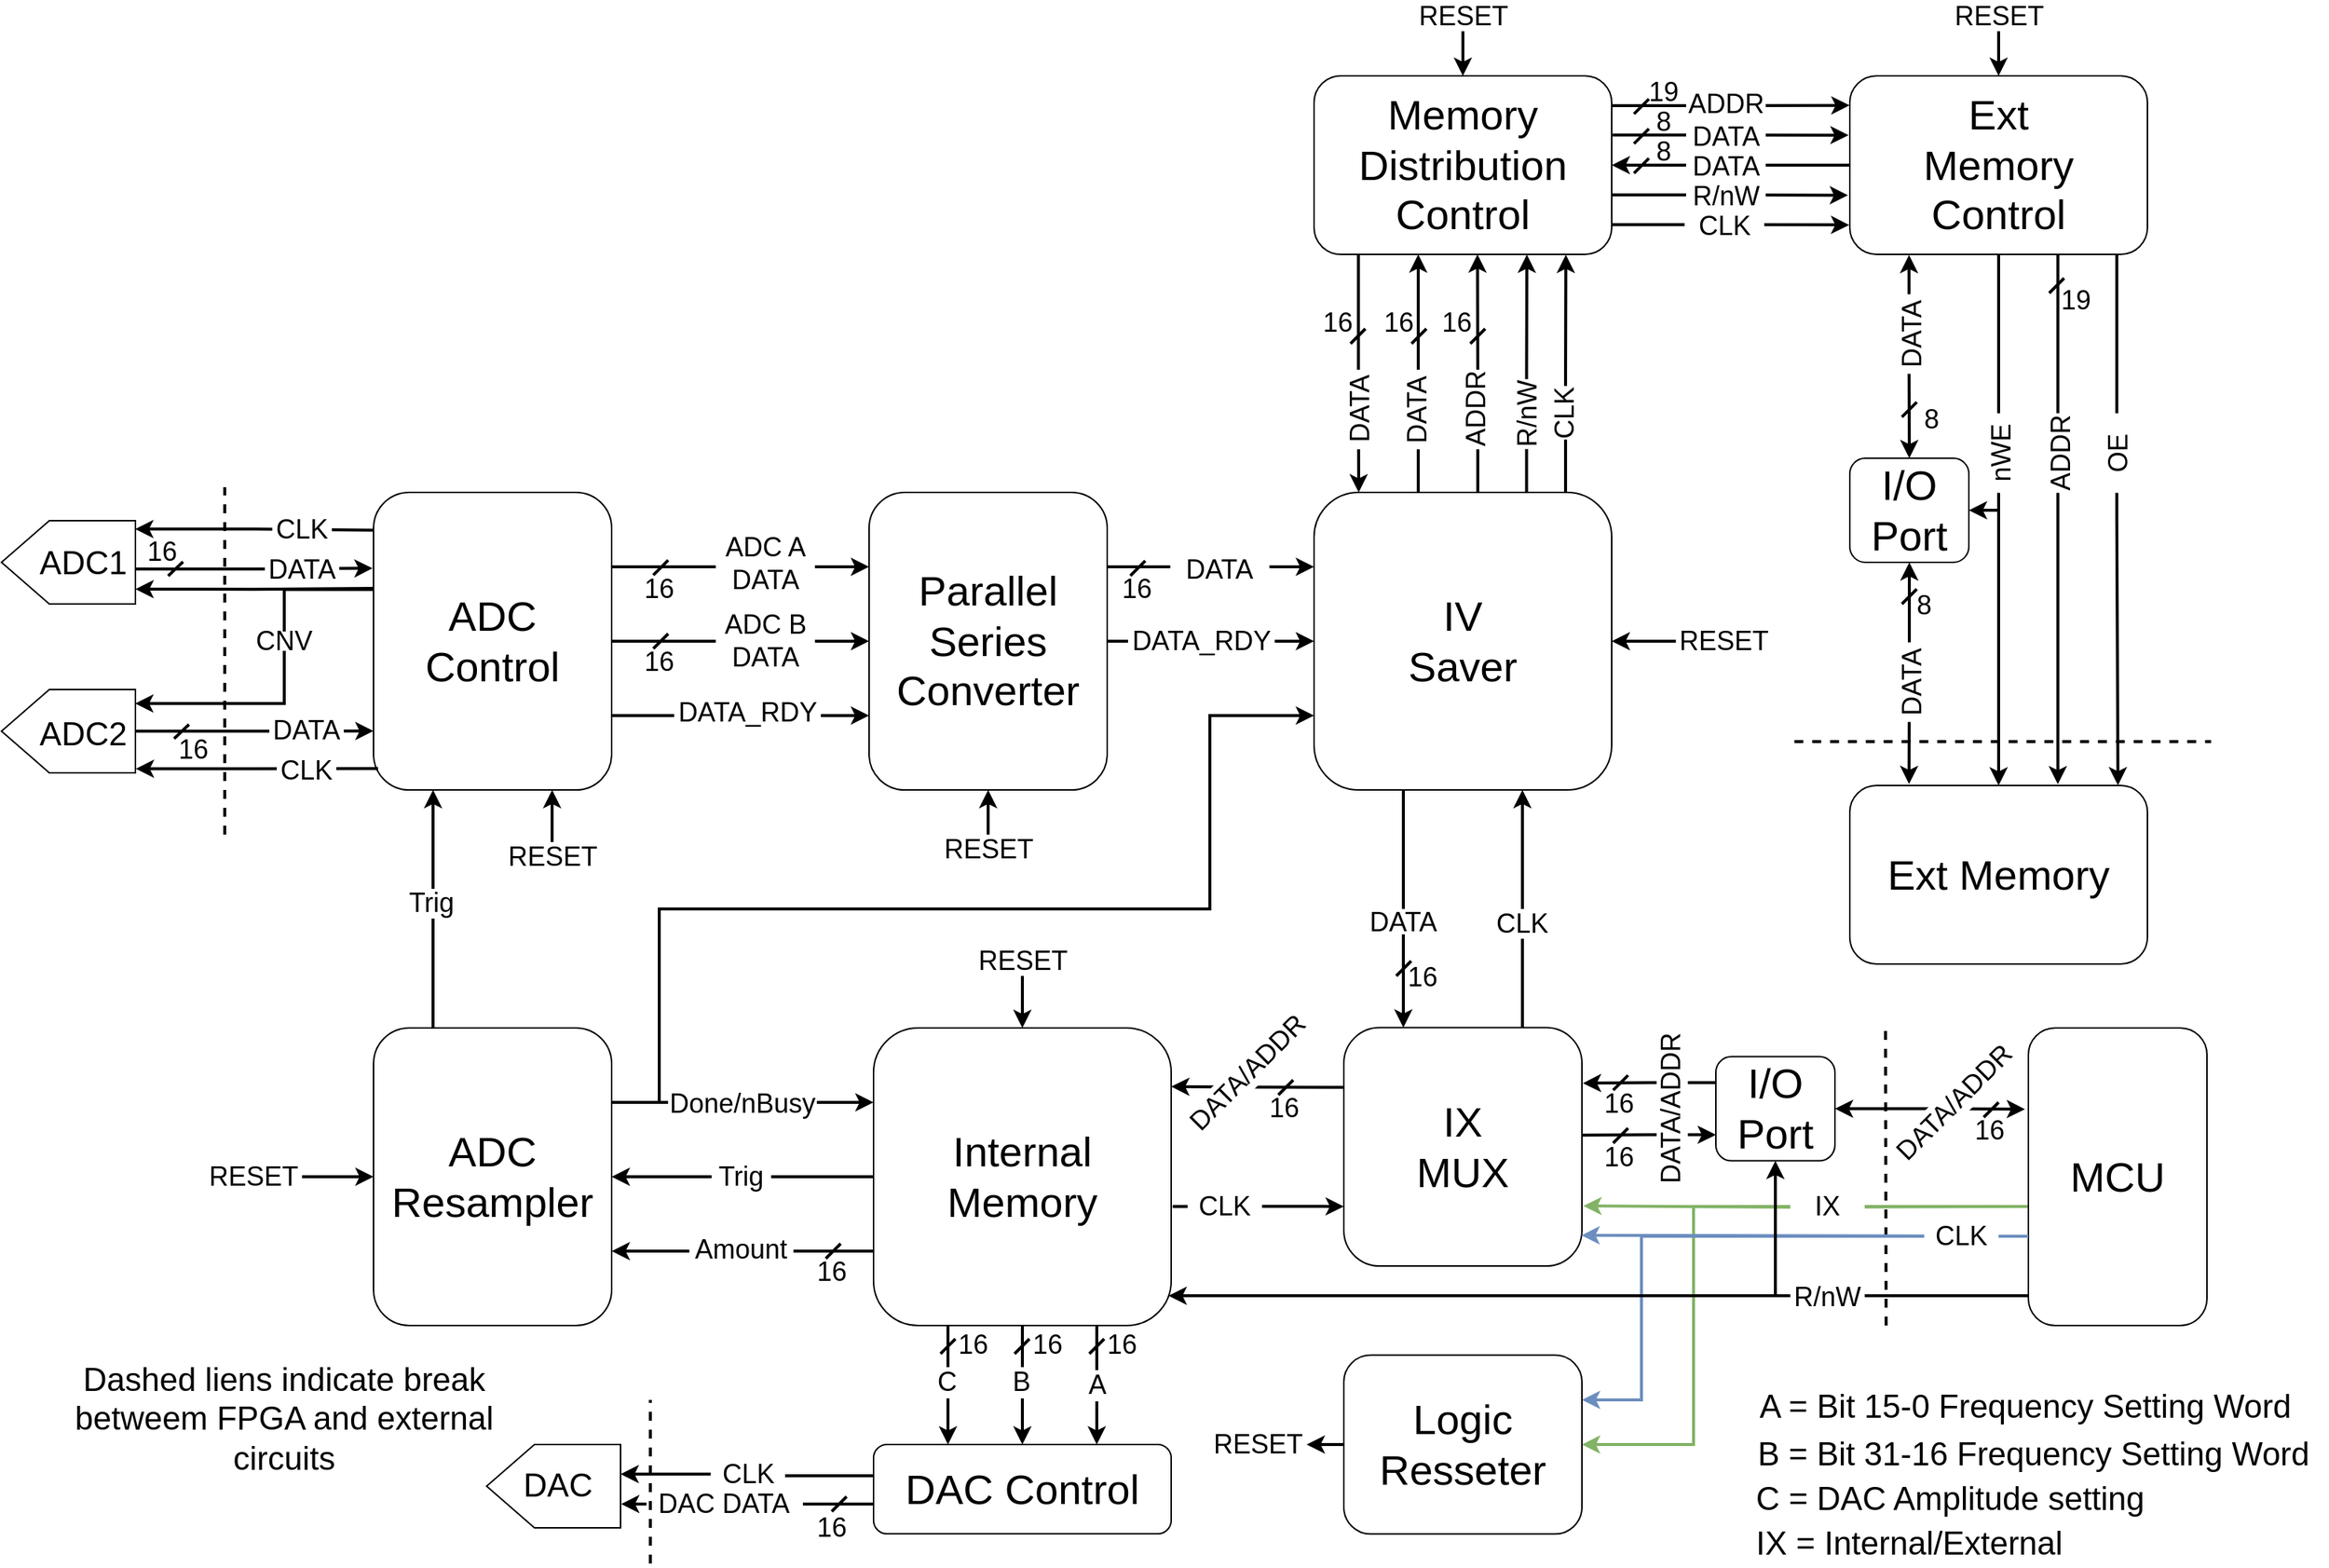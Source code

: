 <mxfile version="24.8.6">
  <diagram name="Side-1" id="65lDmpUPiSHvBf-vwyyM">
    <mxGraphModel dx="2261" dy="1949" grid="1" gridSize="5" guides="1" tooltips="1" connect="1" arrows="1" fold="1" page="1" pageScale="1" pageWidth="827" pageHeight="1169" math="0" shadow="0">
      <root>
        <mxCell id="0" />
        <mxCell id="1" parent="0" />
        <mxCell id="WGK8RDmf1edjkUo3RMv5-57" style="edgeStyle=orthogonalEdgeStyle;rounded=0;orthogonalLoop=1;jettySize=auto;html=1;entryX=1;entryY=0.5;entryDx=0;entryDy=0;strokeWidth=2;exitX=0.005;exitY=0.605;exitDx=0;exitDy=0;exitPerimeter=0;fillColor=#d5e8d4;strokeColor=#82b366;" edge="1" parent="1" source="a9t_pYpvHZfNQOZHy2Yf-1" target="WGK8RDmf1edjkUo3RMv5-53">
          <mxGeometry relative="1" as="geometry">
            <mxPoint x="610" y="480" as="sourcePoint" />
            <Array as="points">
              <mxPoint x="641" y="480" />
              <mxPoint x="415" y="480" />
              <mxPoint x="415" y="640" />
            </Array>
          </mxGeometry>
        </mxCell>
        <mxCell id="WGK8RDmf1edjkUo3RMv5-58" style="edgeStyle=orthogonalEdgeStyle;rounded=0;orthogonalLoop=1;jettySize=auto;html=1;strokeWidth=2;entryX=1.006;entryY=0.748;entryDx=0;entryDy=0;entryPerimeter=0;fillColor=#d5e8d4;strokeColor=#82b366;" edge="1" parent="1" target="WGK8RDmf1edjkUo3RMv5-46">
          <mxGeometry relative="1" as="geometry">
            <mxPoint x="640" y="480" as="sourcePoint" />
            <mxPoint x="370" y="480" as="targetPoint" />
          </mxGeometry>
        </mxCell>
        <mxCell id="WGK8RDmf1edjkUo3RMv5-112" style="edgeStyle=orthogonalEdgeStyle;rounded=0;orthogonalLoop=1;jettySize=auto;html=1;entryX=1;entryY=0.25;entryDx=0;entryDy=0;strokeWidth=2;fillColor=#dae8fc;strokeColor=#6c8ebf;" edge="1" parent="1" target="WGK8RDmf1edjkUo3RMv5-53">
          <mxGeometry relative="1" as="geometry">
            <mxPoint x="640" y="500" as="sourcePoint" />
            <Array as="points">
              <mxPoint x="380" y="500" />
              <mxPoint x="380" y="610" />
            </Array>
          </mxGeometry>
        </mxCell>
        <mxCell id="a9t_pYpvHZfNQOZHy2Yf-1" value="&lt;font style=&quot;font-size: 28px;&quot;&gt;MCU&lt;/font&gt;" style="rounded=1;whiteSpace=wrap;html=1;" parent="1" vertex="1">
          <mxGeometry x="640" y="360" width="120" height="200" as="geometry" />
        </mxCell>
        <mxCell id="a9t_pYpvHZfNQOZHy2Yf-130" style="edgeStyle=orthogonalEdgeStyle;rounded=0;orthogonalLoop=1;jettySize=auto;html=1;exitX=0.75;exitY=1;exitDx=0;exitDy=0;entryX=0.75;entryY=0;entryDx=0;entryDy=0;strokeWidth=2;" parent="1" source="a9t_pYpvHZfNQOZHy2Yf-3" target="a9t_pYpvHZfNQOZHy2Yf-129" edge="1">
          <mxGeometry relative="1" as="geometry" />
        </mxCell>
        <mxCell id="a9t_pYpvHZfNQOZHy2Yf-133" value="&lt;span style=&quot;font-size: 18px;&quot;&gt;A&lt;/span&gt;" style="edgeLabel;html=1;align=center;verticalAlign=middle;resizable=0;points=[];rotation=0;" parent="a9t_pYpvHZfNQOZHy2Yf-130" vertex="1" connectable="0">
          <mxGeometry x="0.194" y="1" relative="1" as="geometry">
            <mxPoint x="-1" y="-8" as="offset" />
          </mxGeometry>
        </mxCell>
        <mxCell id="a9t_pYpvHZfNQOZHy2Yf-131" style="edgeStyle=orthogonalEdgeStyle;rounded=0;orthogonalLoop=1;jettySize=auto;html=1;exitX=0.5;exitY=1;exitDx=0;exitDy=0;entryX=0.5;entryY=0;entryDx=0;entryDy=0;strokeWidth=2;" parent="1" source="a9t_pYpvHZfNQOZHy2Yf-3" target="a9t_pYpvHZfNQOZHy2Yf-129" edge="1">
          <mxGeometry relative="1" as="geometry" />
        </mxCell>
        <mxCell id="a9t_pYpvHZfNQOZHy2Yf-132" style="edgeStyle=orthogonalEdgeStyle;rounded=0;orthogonalLoop=1;jettySize=auto;html=1;exitX=0.25;exitY=1;exitDx=0;exitDy=0;entryX=0.25;entryY=0;entryDx=0;entryDy=0;strokeWidth=2;" parent="1" source="a9t_pYpvHZfNQOZHy2Yf-3" target="a9t_pYpvHZfNQOZHy2Yf-129" edge="1">
          <mxGeometry relative="1" as="geometry" />
        </mxCell>
        <mxCell id="WGK8RDmf1edjkUo3RMv5-3" style="edgeStyle=orthogonalEdgeStyle;rounded=0;orthogonalLoop=1;jettySize=auto;html=1;exitX=0;exitY=0.25;exitDx=0;exitDy=0;entryX=1;entryY=0.25;entryDx=0;entryDy=0;strokeWidth=2;endArrow=none;endFill=0;startArrow=classic;startFill=1;" edge="1" parent="1" source="a9t_pYpvHZfNQOZHy2Yf-3" target="WGK8RDmf1edjkUo3RMv5-1">
          <mxGeometry relative="1" as="geometry" />
        </mxCell>
        <mxCell id="WGK8RDmf1edjkUo3RMv5-4" style="edgeStyle=orthogonalEdgeStyle;rounded=0;orthogonalLoop=1;jettySize=auto;html=1;strokeWidth=2;" edge="1" parent="1" source="a9t_pYpvHZfNQOZHy2Yf-3" target="WGK8RDmf1edjkUo3RMv5-1">
          <mxGeometry relative="1" as="geometry" />
        </mxCell>
        <mxCell id="WGK8RDmf1edjkUo3RMv5-5" style="edgeStyle=orthogonalEdgeStyle;rounded=0;orthogonalLoop=1;jettySize=auto;html=1;exitX=0;exitY=0.75;exitDx=0;exitDy=0;entryX=1;entryY=0.75;entryDx=0;entryDy=0;strokeWidth=2;" edge="1" parent="1" source="a9t_pYpvHZfNQOZHy2Yf-3" target="WGK8RDmf1edjkUo3RMv5-1">
          <mxGeometry relative="1" as="geometry" />
        </mxCell>
        <mxCell id="a9t_pYpvHZfNQOZHy2Yf-3" value="&lt;span style=&quot;font-size: 28px;&quot;&gt;Internal Memory&lt;/span&gt;" style="rounded=1;whiteSpace=wrap;html=1;" parent="1" vertex="1">
          <mxGeometry x="-136" y="360" width="200" height="200" as="geometry" />
        </mxCell>
        <mxCell id="a9t_pYpvHZfNQOZHy2Yf-4" value="&lt;font style=&quot;font-size: 28px;&quot;&gt;I/O&lt;br&gt;Port&lt;/font&gt;" style="rounded=1;whiteSpace=wrap;html=1;" parent="1" vertex="1">
          <mxGeometry x="430" y="379.31" width="80" height="70" as="geometry" />
        </mxCell>
        <mxCell id="a9t_pYpvHZfNQOZHy2Yf-10" style="edgeStyle=orthogonalEdgeStyle;rounded=0;orthogonalLoop=1;jettySize=auto;html=1;exitX=1;exitY=0.5;exitDx=0;exitDy=0;startArrow=classic;startFill=1;strokeWidth=2;entryX=-0.019;entryY=0.273;entryDx=0;entryDy=0;entryPerimeter=0;" parent="1" source="a9t_pYpvHZfNQOZHy2Yf-4" target="a9t_pYpvHZfNQOZHy2Yf-1" edge="1">
          <mxGeometry relative="1" as="geometry">
            <mxPoint x="620" y="415" as="targetPoint" />
          </mxGeometry>
        </mxCell>
        <mxCell id="a9t_pYpvHZfNQOZHy2Yf-20" value="DATA/ADDR" style="edgeLabel;html=1;align=center;verticalAlign=middle;resizable=0;points=[];rotation=-45;fontSize=18;" parent="a9t_pYpvHZfNQOZHy2Yf-10" vertex="1" connectable="0">
          <mxGeometry x="-0.075" y="2" relative="1" as="geometry">
            <mxPoint x="21" y="-2" as="offset" />
          </mxGeometry>
        </mxCell>
        <mxCell id="a9t_pYpvHZfNQOZHy2Yf-108" style="edgeStyle=orthogonalEdgeStyle;rounded=0;orthogonalLoop=1;jettySize=auto;html=1;exitX=0.845;exitY=-0.001;exitDx=0;exitDy=0;entryX=0.846;entryY=1.002;entryDx=0;entryDy=0;exitPerimeter=0;entryPerimeter=0;strokeWidth=2;" parent="1" source="a9t_pYpvHZfNQOZHy2Yf-13" target="a9t_pYpvHZfNQOZHy2Yf-107" edge="1">
          <mxGeometry relative="1" as="geometry" />
        </mxCell>
        <mxCell id="a9t_pYpvHZfNQOZHy2Yf-112" style="edgeStyle=orthogonalEdgeStyle;rounded=0;orthogonalLoop=1;jettySize=auto;html=1;exitX=0.55;exitY=0.002;exitDx=0;exitDy=0;strokeWidth=2;exitPerimeter=0;entryX=0.549;entryY=1;entryDx=0;entryDy=0;entryPerimeter=0;" parent="1" source="a9t_pYpvHZfNQOZHy2Yf-13" target="a9t_pYpvHZfNQOZHy2Yf-107" edge="1">
          <mxGeometry relative="1" as="geometry">
            <mxPoint x="271" y="-160" as="targetPoint" />
          </mxGeometry>
        </mxCell>
        <mxCell id="WGK8RDmf1edjkUo3RMv5-93" style="edgeStyle=orthogonalEdgeStyle;rounded=0;orthogonalLoop=1;jettySize=auto;html=1;exitX=0.3;exitY=1.002;exitDx=0;exitDy=0;entryX=0.25;entryY=0;entryDx=0;entryDy=0;strokeWidth=2;exitPerimeter=0;" edge="1" parent="1" source="a9t_pYpvHZfNQOZHy2Yf-13" target="WGK8RDmf1edjkUo3RMv5-46">
          <mxGeometry relative="1" as="geometry">
            <Array as="points" />
          </mxGeometry>
        </mxCell>
        <mxCell id="a9t_pYpvHZfNQOZHy2Yf-13" value="&lt;font style=&quot;font-size: 28px;&quot;&gt;IV&lt;br&gt;Saver&lt;/font&gt;" style="rounded=1;whiteSpace=wrap;html=1;" parent="1" vertex="1">
          <mxGeometry x="160" width="200" height="200" as="geometry" />
        </mxCell>
        <mxCell id="a9t_pYpvHZfNQOZHy2Yf-41" value="" style="endArrow=none;html=1;rounded=0;strokeWidth=2;" parent="1" edge="1">
          <mxGeometry width="50" height="50" relative="1" as="geometry">
            <mxPoint x="610" y="420" as="sourcePoint" />
            <mxPoint x="620" y="410" as="targetPoint" />
          </mxGeometry>
        </mxCell>
        <mxCell id="a9t_pYpvHZfNQOZHy2Yf-42" value="&lt;font style=&quot;font-size: 18px;&quot;&gt;16&lt;/font&gt;" style="text;html=1;align=center;verticalAlign=middle;whiteSpace=wrap;rounded=0;fillColor=default;rotation=0;" parent="1" vertex="1">
          <mxGeometry x="604" y="423" width="20" height="12.93" as="geometry" />
        </mxCell>
        <mxCell id="WGK8RDmf1edjkUo3RMv5-23" style="edgeStyle=orthogonalEdgeStyle;rounded=0;orthogonalLoop=1;jettySize=auto;html=1;exitX=1;exitY=0.25;exitDx=0;exitDy=0;entryX=0;entryY=0.25;entryDx=0;entryDy=0;strokeWidth=2;" edge="1" parent="1" source="a9t_pYpvHZfNQOZHy2Yf-59" target="WGK8RDmf1edjkUo3RMv5-22">
          <mxGeometry relative="1" as="geometry" />
        </mxCell>
        <mxCell id="WGK8RDmf1edjkUo3RMv5-24" style="edgeStyle=orthogonalEdgeStyle;rounded=0;orthogonalLoop=1;jettySize=auto;html=1;strokeWidth=2;" edge="1" parent="1" source="a9t_pYpvHZfNQOZHy2Yf-59" target="WGK8RDmf1edjkUo3RMv5-22">
          <mxGeometry relative="1" as="geometry" />
        </mxCell>
        <mxCell id="WGK8RDmf1edjkUo3RMv5-25" style="edgeStyle=orthogonalEdgeStyle;rounded=0;orthogonalLoop=1;jettySize=auto;html=1;exitX=1;exitY=0.75;exitDx=0;exitDy=0;entryX=0;entryY=0.75;entryDx=0;entryDy=0;strokeWidth=2;" edge="1" parent="1" source="a9t_pYpvHZfNQOZHy2Yf-59" target="WGK8RDmf1edjkUo3RMv5-22">
          <mxGeometry relative="1" as="geometry" />
        </mxCell>
        <mxCell id="a9t_pYpvHZfNQOZHy2Yf-59" value="&lt;span style=&quot;font-size: 28px;&quot;&gt;ADC&lt;br&gt;Control&lt;/span&gt;" style="rounded=1;whiteSpace=wrap;html=1;" parent="1" vertex="1">
          <mxGeometry x="-472" width="160" height="200" as="geometry" />
        </mxCell>
        <mxCell id="a9t_pYpvHZfNQOZHy2Yf-61" value="&lt;span style=&quot;font-size: 18px;&quot;&gt;Done/nBusy&lt;/span&gt;" style="text;html=1;align=center;verticalAlign=middle;whiteSpace=wrap;rounded=0;fillColor=default;rotation=0;" parent="1" vertex="1">
          <mxGeometry x="-274.1" y="404.77" width="100" height="12.93" as="geometry" />
        </mxCell>
        <mxCell id="a9t_pYpvHZfNQOZHy2Yf-64" value="&lt;span style=&quot;font-size: 18px;&quot;&gt;Amount&lt;/span&gt;" style="text;html=1;align=center;verticalAlign=middle;whiteSpace=wrap;rounded=0;fillColor=default;rotation=0;" parent="1" vertex="1">
          <mxGeometry x="-259.8" y="502.3" width="70" height="12.93" as="geometry" />
        </mxCell>
        <mxCell id="a9t_pYpvHZfNQOZHy2Yf-66" value="&lt;font style=&quot;font-size: 18px;&quot;&gt;Trig&lt;/font&gt;" style="text;html=1;align=center;verticalAlign=middle;whiteSpace=wrap;rounded=0;fillColor=default;rotation=0;" parent="1" vertex="1">
          <mxGeometry x="-244.8" y="453.31" width="40" height="12.93" as="geometry" />
        </mxCell>
        <mxCell id="a9t_pYpvHZfNQOZHy2Yf-67" value="" style="verticalLabelPosition=bottom;shadow=0;dashed=0;align=center;html=1;verticalAlign=top;shape=mxgraph.electrical.abstract.dac;rotation=-180;" parent="1" vertex="1">
          <mxGeometry x="-722" y="19" width="90" height="56" as="geometry" />
        </mxCell>
        <mxCell id="a9t_pYpvHZfNQOZHy2Yf-97" style="edgeStyle=orthogonalEdgeStyle;rounded=0;orthogonalLoop=1;jettySize=auto;html=1;exitX=-0.003;exitY=0.048;exitDx=0;exitDy=0;exitPerimeter=0;entryX=0.019;entryY=0.928;entryDx=0;entryDy=0;entryPerimeter=0;strokeWidth=2;startArrow=classic;startFill=1;endArrow=none;endFill=0;" parent="1" source="a9t_pYpvHZfNQOZHy2Yf-71" target="a9t_pYpvHZfNQOZHy2Yf-59" edge="1">
          <mxGeometry relative="1" as="geometry">
            <mxPoint x="-500.788" y="180" as="targetPoint" />
          </mxGeometry>
        </mxCell>
        <mxCell id="a9t_pYpvHZfNQOZHy2Yf-71" value="" style="verticalLabelPosition=bottom;shadow=0;dashed=0;align=center;html=1;verticalAlign=top;shape=mxgraph.electrical.abstract.dac;rotation=-180;" parent="1" vertex="1">
          <mxGeometry x="-722" y="132.46" width="90" height="56" as="geometry" />
        </mxCell>
        <mxCell id="a9t_pYpvHZfNQOZHy2Yf-72" style="edgeStyle=orthogonalEdgeStyle;rounded=0;orthogonalLoop=1;jettySize=auto;html=1;exitX=-0.001;exitY=0.326;exitDx=0;exitDy=0;exitPerimeter=0;strokeWidth=2;entryX=0;entryY=0.179;entryDx=0;entryDy=0;entryPerimeter=0;" parent="1" target="a9t_pYpvHZfNQOZHy2Yf-67" edge="1">
          <mxGeometry relative="1" as="geometry">
            <mxPoint x="-472.0" y="64.55" as="sourcePoint" />
            <mxPoint x="-620.45" y="64.51" as="targetPoint" />
          </mxGeometry>
        </mxCell>
        <mxCell id="a9t_pYpvHZfNQOZHy2Yf-73" style="edgeStyle=orthogonalEdgeStyle;rounded=0;orthogonalLoop=1;jettySize=auto;html=1;entryX=0.002;entryY=0.831;entryDx=0;entryDy=0;entryPerimeter=0;exitX=0;exitY=0.326;exitDx=0;exitDy=0;exitPerimeter=0;strokeWidth=2;" parent="1" source="a9t_pYpvHZfNQOZHy2Yf-59" target="a9t_pYpvHZfNQOZHy2Yf-71" edge="1">
          <mxGeometry relative="1" as="geometry">
            <Array as="points">
              <mxPoint x="-532" y="65" />
              <mxPoint x="-532" y="142" />
            </Array>
          </mxGeometry>
        </mxCell>
        <mxCell id="a9t_pYpvHZfNQOZHy2Yf-74" value="&lt;font style=&quot;font-size: 18px;&quot;&gt;CNV&lt;/font&gt;" style="text;html=1;align=center;verticalAlign=middle;whiteSpace=wrap;rounded=0;fillColor=default;rotation=0;" parent="1" vertex="1">
          <mxGeometry x="-552" y="93.54" width="40" height="12.93" as="geometry" />
        </mxCell>
        <mxCell id="a9t_pYpvHZfNQOZHy2Yf-77" style="edgeStyle=orthogonalEdgeStyle;rounded=0;orthogonalLoop=1;jettySize=auto;html=1;exitX=0;exitY=0.5;exitDx=0;exitDy=0;exitPerimeter=0;entryX=0;entryY=0.802;entryDx=0;entryDy=0;entryPerimeter=0;strokeWidth=2;" parent="1" source="a9t_pYpvHZfNQOZHy2Yf-71" target="a9t_pYpvHZfNQOZHy2Yf-59" edge="1">
          <mxGeometry relative="1" as="geometry" />
        </mxCell>
        <mxCell id="a9t_pYpvHZfNQOZHy2Yf-78" value="&lt;font style=&quot;font-size: 18px;&quot;&gt;DATA&lt;/font&gt;" style="text;html=1;align=center;verticalAlign=middle;whiteSpace=wrap;rounded=0;fillColor=default;rotation=0;" parent="1" vertex="1">
          <mxGeometry x="-542" y="154" width="50" height="12.93" as="geometry" />
        </mxCell>
        <mxCell id="a9t_pYpvHZfNQOZHy2Yf-82" value="&lt;font style=&quot;font-size: 18px;&quot;&gt;CLK&lt;/font&gt;" style="text;html=1;align=center;verticalAlign=middle;whiteSpace=wrap;rounded=0;fillColor=default;rotation=0;" parent="1" vertex="1">
          <mxGeometry x="-537" y="180.53" width="40" height="12.93" as="geometry" />
        </mxCell>
        <mxCell id="a9t_pYpvHZfNQOZHy2Yf-83" style="edgeStyle=orthogonalEdgeStyle;rounded=0;orthogonalLoop=1;jettySize=auto;html=1;entryX=-0.004;entryY=0.255;entryDx=0;entryDy=0;strokeWidth=2;entryPerimeter=0;exitX=-0.002;exitY=0.419;exitDx=0;exitDy=0;exitPerimeter=0;" parent="1" source="a9t_pYpvHZfNQOZHy2Yf-67" target="a9t_pYpvHZfNQOZHy2Yf-59" edge="1">
          <mxGeometry relative="1" as="geometry">
            <mxPoint x="-632" y="51" as="sourcePoint" />
            <mxPoint x="-472.8" y="51.2" as="targetPoint" />
          </mxGeometry>
        </mxCell>
        <mxCell id="a9t_pYpvHZfNQOZHy2Yf-84" value="&lt;font style=&quot;font-size: 18px;&quot;&gt;DATA&lt;/font&gt;" style="text;html=1;align=center;verticalAlign=middle;whiteSpace=wrap;rounded=0;fillColor=default;rotation=0;" parent="1" vertex="1">
          <mxGeometry x="-545" y="45.6" width="50" height="12.93" as="geometry" />
        </mxCell>
        <mxCell id="a9t_pYpvHZfNQOZHy2Yf-87" style="edgeStyle=orthogonalEdgeStyle;rounded=0;orthogonalLoop=1;jettySize=auto;html=1;exitX=0.002;exitY=0.9;exitDx=0;exitDy=0;exitPerimeter=0;entryX=0.001;entryY=0.127;entryDx=0;entryDy=0;entryPerimeter=0;strokeWidth=2;startArrow=classic;startFill=1;endArrow=none;endFill=0;" parent="1" source="a9t_pYpvHZfNQOZHy2Yf-67" target="a9t_pYpvHZfNQOZHy2Yf-59" edge="1">
          <mxGeometry relative="1" as="geometry">
            <mxPoint x="-553" y="25.47" as="sourcePoint" />
            <mxPoint x="-472" y="25.47" as="targetPoint" />
          </mxGeometry>
        </mxCell>
        <mxCell id="a9t_pYpvHZfNQOZHy2Yf-88" value="&lt;font style=&quot;font-size: 18px;&quot;&gt;CLK&lt;/font&gt;" style="text;html=1;align=center;verticalAlign=middle;whiteSpace=wrap;rounded=0;fillColor=default;rotation=0;" parent="1" vertex="1">
          <mxGeometry x="-540" y="19" width="40" height="12.93" as="geometry" />
        </mxCell>
        <mxCell id="a9t_pYpvHZfNQOZHy2Yf-89" value="&lt;font style=&quot;font-size: 22px;&quot;&gt;ADC1&lt;/font&gt;" style="text;html=1;align=center;verticalAlign=middle;whiteSpace=wrap;rounded=0;fillColor=default;rotation=0;" parent="1" vertex="1">
          <mxGeometry x="-692" y="38.07" width="50" height="20" as="geometry" />
        </mxCell>
        <mxCell id="a9t_pYpvHZfNQOZHy2Yf-90" value="&lt;font style=&quot;font-size: 22px;&quot;&gt;ADC2&lt;/font&gt;" style="text;html=1;align=center;verticalAlign=middle;whiteSpace=wrap;rounded=0;fillColor=default;rotation=0;" parent="1" vertex="1">
          <mxGeometry x="-692" y="152.53" width="50" height="20" as="geometry" />
        </mxCell>
        <mxCell id="a9t_pYpvHZfNQOZHy2Yf-92" value="&lt;font style=&quot;font-size: 18px;&quot;&gt;ADC A&lt;br&gt;DATA&lt;/font&gt;" style="text;html=1;align=center;verticalAlign=middle;whiteSpace=wrap;rounded=0;fillColor=default;rotation=0;" parent="1" vertex="1">
          <mxGeometry x="-242" y="39.35" width="66.63" height="17.43" as="geometry" />
        </mxCell>
        <mxCell id="a9t_pYpvHZfNQOZHy2Yf-94" value="" style="endArrow=none;html=1;rounded=0;strokeWidth=2;" parent="1" edge="1">
          <mxGeometry width="50" height="50" relative="1" as="geometry">
            <mxPoint x="-606" y="165.53" as="sourcePoint" />
            <mxPoint x="-596" y="156" as="targetPoint" />
          </mxGeometry>
        </mxCell>
        <mxCell id="a9t_pYpvHZfNQOZHy2Yf-95" value="&lt;font style=&quot;font-size: 18px;&quot;&gt;16&lt;/font&gt;" style="text;html=1;align=center;verticalAlign=middle;whiteSpace=wrap;rounded=0;fillColor=none;rotation=0;" parent="1" vertex="1">
          <mxGeometry x="-603" y="166.93" width="20" height="12.93" as="geometry" />
        </mxCell>
        <mxCell id="a9t_pYpvHZfNQOZHy2Yf-101" value="" style="endArrow=none;html=1;rounded=0;strokeWidth=2;" parent="1" edge="1">
          <mxGeometry width="50" height="50" relative="1" as="geometry">
            <mxPoint x="-610" y="56.13" as="sourcePoint" />
            <mxPoint x="-600" y="46.6" as="targetPoint" />
          </mxGeometry>
        </mxCell>
        <mxCell id="a9t_pYpvHZfNQOZHy2Yf-102" value="&lt;font style=&quot;font-size: 18px;&quot;&gt;16&lt;/font&gt;" style="text;html=1;align=center;verticalAlign=middle;whiteSpace=wrap;rounded=0;fillColor=none;rotation=0;" parent="1" vertex="1">
          <mxGeometry x="-624" y="33.07" width="20" height="12.93" as="geometry" />
        </mxCell>
        <mxCell id="a9t_pYpvHZfNQOZHy2Yf-106" value="&lt;font style=&quot;font-size: 18px;&quot;&gt;DATA_RDY&lt;/font&gt;" style="text;html=1;align=center;verticalAlign=middle;whiteSpace=wrap;rounded=0;fillColor=default;rotation=0;" parent="1" vertex="1">
          <mxGeometry x="-270" y="141.07" width="98.6" height="12.93" as="geometry" />
        </mxCell>
        <mxCell id="a9t_pYpvHZfNQOZHy2Yf-165" style="edgeStyle=orthogonalEdgeStyle;rounded=0;orthogonalLoop=1;jettySize=auto;html=1;exitX=1.001;exitY=0.167;exitDx=0;exitDy=0;entryX=-0.001;entryY=0.165;entryDx=0;entryDy=0;exitPerimeter=0;entryPerimeter=0;strokeWidth=2;" parent="1" source="a9t_pYpvHZfNQOZHy2Yf-107" target="a9t_pYpvHZfNQOZHy2Yf-163" edge="1">
          <mxGeometry relative="1" as="geometry" />
        </mxCell>
        <mxCell id="a9t_pYpvHZfNQOZHy2Yf-166" style="edgeStyle=orthogonalEdgeStyle;rounded=0;orthogonalLoop=1;jettySize=auto;html=1;exitX=1.003;exitY=0.331;exitDx=0;exitDy=0;exitPerimeter=0;entryX=-0.004;entryY=0.332;entryDx=0;entryDy=0;entryPerimeter=0;strokeWidth=2;" parent="1" source="a9t_pYpvHZfNQOZHy2Yf-107" target="a9t_pYpvHZfNQOZHy2Yf-163" edge="1">
          <mxGeometry relative="1" as="geometry">
            <mxPoint x="480" y="-235" as="targetPoint" />
          </mxGeometry>
        </mxCell>
        <mxCell id="a9t_pYpvHZfNQOZHy2Yf-107" value="&lt;span style=&quot;font-size: 28px;&quot;&gt;Memory&lt;br&gt;Distribution&lt;br&gt;Control&lt;/span&gt;" style="rounded=1;whiteSpace=wrap;html=1;" parent="1" vertex="1">
          <mxGeometry x="160" y="-280" width="200" height="120" as="geometry" />
        </mxCell>
        <mxCell id="a9t_pYpvHZfNQOZHy2Yf-109" value="&lt;font style=&quot;font-size: 18px;&quot;&gt;CLK&lt;/font&gt;" style="text;html=1;align=center;verticalAlign=middle;whiteSpace=wrap;rounded=0;fillColor=default;rotation=-90;" parent="1" vertex="1">
          <mxGeometry x="311" y="-60" width="36" height="12.93" as="geometry" />
        </mxCell>
        <mxCell id="a9t_pYpvHZfNQOZHy2Yf-110" style="edgeStyle=orthogonalEdgeStyle;rounded=0;orthogonalLoop=1;jettySize=auto;html=1;exitX=0.729;exitY=-0.001;exitDx=0;exitDy=0;strokeWidth=2;exitPerimeter=0;entryX=0.715;entryY=1.001;entryDx=0;entryDy=0;entryPerimeter=0;" parent="1" target="a9t_pYpvHZfNQOZHy2Yf-107" edge="1">
          <mxGeometry relative="1" as="geometry">
            <mxPoint x="302.8" y="-0.2" as="sourcePoint" />
            <mxPoint x="307" y="-150" as="targetPoint" />
            <Array as="points">
              <mxPoint x="303" y="-80" />
              <mxPoint x="303" y="-80" />
            </Array>
          </mxGeometry>
        </mxCell>
        <mxCell id="a9t_pYpvHZfNQOZHy2Yf-111" value="&lt;font style=&quot;font-size: 18px;&quot;&gt;R/nW&lt;/font&gt;" style="text;html=1;align=center;verticalAlign=middle;whiteSpace=wrap;rounded=0;fillColor=default;rotation=-90;" parent="1" vertex="1">
          <mxGeometry x="280.5" y="-59.11" width="47" height="12.93" as="geometry" />
        </mxCell>
        <mxCell id="a9t_pYpvHZfNQOZHy2Yf-113" value="&lt;font style=&quot;font-size: 18px;&quot;&gt;ADDR&lt;/font&gt;" style="text;html=1;align=center;verticalAlign=middle;whiteSpace=wrap;rounded=0;fillColor=default;rotation=-90;" parent="1" vertex="1">
          <mxGeometry x="242.5" y="-64.25" width="53.5" height="17.07" as="geometry" />
        </mxCell>
        <mxCell id="a9t_pYpvHZfNQOZHy2Yf-116" style="edgeStyle=orthogonalEdgeStyle;rounded=0;orthogonalLoop=1;jettySize=auto;html=1;exitX=0.35;exitY=-0.001;exitDx=0;exitDy=0;entryX=0.35;entryY=1;entryDx=0;entryDy=0;entryPerimeter=0;exitPerimeter=0;strokeWidth=2;" parent="1" source="a9t_pYpvHZfNQOZHy2Yf-13" target="a9t_pYpvHZfNQOZHy2Yf-107" edge="1">
          <mxGeometry relative="1" as="geometry" />
        </mxCell>
        <mxCell id="a9t_pYpvHZfNQOZHy2Yf-117" value="&lt;font style=&quot;font-size: 18px;&quot;&gt;DATA&lt;/font&gt;" style="text;html=1;align=center;verticalAlign=middle;whiteSpace=wrap;rounded=0;fillColor=default;rotation=-90;" parent="1" vertex="1">
          <mxGeometry x="203.25" y="-64.25" width="53.5" height="17.07" as="geometry" />
        </mxCell>
        <mxCell id="a9t_pYpvHZfNQOZHy2Yf-118" style="edgeStyle=orthogonalEdgeStyle;rounded=0;orthogonalLoop=1;jettySize=auto;html=1;exitX=0.149;exitY=1.001;exitDx=0;exitDy=0;entryX=0.15;entryY=0;entryDx=0;entryDy=0;entryPerimeter=0;exitPerimeter=0;strokeWidth=2;" parent="1" source="a9t_pYpvHZfNQOZHy2Yf-107" target="a9t_pYpvHZfNQOZHy2Yf-13" edge="1">
          <mxGeometry relative="1" as="geometry" />
        </mxCell>
        <mxCell id="a9t_pYpvHZfNQOZHy2Yf-119" value="&lt;font style=&quot;font-size: 18px;&quot;&gt;DATA&lt;/font&gt;" style="text;html=1;align=center;verticalAlign=middle;whiteSpace=wrap;rounded=0;fillColor=default;rotation=-90;" parent="1" vertex="1">
          <mxGeometry x="164.5" y="-64.25" width="53.5" height="17.07" as="geometry" />
        </mxCell>
        <mxCell id="a9t_pYpvHZfNQOZHy2Yf-121" value="" style="endArrow=none;html=1;rounded=0;strokeWidth=2;" parent="1" edge="1">
          <mxGeometry width="50" height="50" relative="1" as="geometry">
            <mxPoint x="184.5" y="-100" as="sourcePoint" />
            <mxPoint x="194.5" y="-110" as="targetPoint" />
          </mxGeometry>
        </mxCell>
        <mxCell id="a9t_pYpvHZfNQOZHy2Yf-122" value="&lt;font style=&quot;font-size: 18px;&quot;&gt;16&lt;/font&gt;" style="text;html=1;align=center;verticalAlign=middle;whiteSpace=wrap;rounded=0;fillColor=default;rotation=0;" parent="1" vertex="1">
          <mxGeometry x="165.5" y="-120" width="20" height="12.93" as="geometry" />
        </mxCell>
        <mxCell id="a9t_pYpvHZfNQOZHy2Yf-123" value="" style="endArrow=none;html=1;rounded=0;strokeWidth=2;" parent="1" edge="1">
          <mxGeometry width="50" height="50" relative="1" as="geometry">
            <mxPoint x="225.5" y="-100" as="sourcePoint" />
            <mxPoint x="235.5" y="-110" as="targetPoint" />
          </mxGeometry>
        </mxCell>
        <mxCell id="a9t_pYpvHZfNQOZHy2Yf-124" value="&lt;font style=&quot;font-size: 18px;&quot;&gt;16&lt;/font&gt;" style="text;html=1;align=center;verticalAlign=middle;whiteSpace=wrap;rounded=0;fillColor=default;rotation=0;" parent="1" vertex="1">
          <mxGeometry x="206.5" y="-120" width="20" height="12.93" as="geometry" />
        </mxCell>
        <mxCell id="a9t_pYpvHZfNQOZHy2Yf-125" value="" style="endArrow=none;html=1;rounded=0;strokeWidth=2;" parent="1" edge="1">
          <mxGeometry width="50" height="50" relative="1" as="geometry">
            <mxPoint x="265" y="-100" as="sourcePoint" />
            <mxPoint x="275" y="-110" as="targetPoint" />
          </mxGeometry>
        </mxCell>
        <mxCell id="a9t_pYpvHZfNQOZHy2Yf-126" value="&lt;font style=&quot;font-size: 18px;&quot;&gt;16&lt;/font&gt;" style="text;html=1;align=center;verticalAlign=middle;whiteSpace=wrap;rounded=0;fillColor=default;rotation=0;" parent="1" vertex="1">
          <mxGeometry x="246" y="-120" width="20" height="12.93" as="geometry" />
        </mxCell>
        <mxCell id="a9t_pYpvHZfNQOZHy2Yf-146" style="edgeStyle=orthogonalEdgeStyle;rounded=0;orthogonalLoop=1;jettySize=auto;html=1;exitX=0;exitY=0.666;exitDx=0;exitDy=0;entryX=-0.004;entryY=0.286;entryDx=0;entryDy=0;entryPerimeter=0;exitPerimeter=0;strokeWidth=2;" parent="1" source="a9t_pYpvHZfNQOZHy2Yf-129" target="a9t_pYpvHZfNQOZHy2Yf-143" edge="1">
          <mxGeometry relative="1" as="geometry">
            <mxPoint x="-196.0" y="739.954" as="targetPoint" />
          </mxGeometry>
        </mxCell>
        <mxCell id="a9t_pYpvHZfNQOZHy2Yf-129" value="&lt;span style=&quot;font-size: 28px;&quot;&gt;DAC Control&lt;/span&gt;" style="rounded=1;whiteSpace=wrap;html=1;" parent="1" vertex="1">
          <mxGeometry x="-136" y="640" width="200" height="60" as="geometry" />
        </mxCell>
        <mxCell id="a9t_pYpvHZfNQOZHy2Yf-136" value="" style="endArrow=none;html=1;rounded=0;strokeWidth=2;" parent="1" edge="1">
          <mxGeometry width="50" height="50" relative="1" as="geometry">
            <mxPoint x="9" y="579" as="sourcePoint" />
            <mxPoint x="19" y="569" as="targetPoint" />
          </mxGeometry>
        </mxCell>
        <mxCell id="a9t_pYpvHZfNQOZHy2Yf-137" value="&lt;font style=&quot;font-size: 18px;&quot;&gt;16&lt;/font&gt;" style="text;html=1;align=center;verticalAlign=middle;whiteSpace=wrap;rounded=0;fillColor=default;rotation=0;" parent="1" vertex="1">
          <mxGeometry x="21" y="567" width="20" height="12.93" as="geometry" />
        </mxCell>
        <mxCell id="a9t_pYpvHZfNQOZHy2Yf-139" value="" style="endArrow=none;html=1;rounded=0;strokeWidth=2;" parent="1" edge="1">
          <mxGeometry width="50" height="50" relative="1" as="geometry">
            <mxPoint x="-41.25" y="579" as="sourcePoint" />
            <mxPoint x="-31.25" y="569" as="targetPoint" />
          </mxGeometry>
        </mxCell>
        <mxCell id="a9t_pYpvHZfNQOZHy2Yf-140" value="&lt;font style=&quot;font-size: 18px;&quot;&gt;16&lt;/font&gt;" style="text;html=1;align=center;verticalAlign=middle;whiteSpace=wrap;rounded=0;fillColor=default;rotation=0;" parent="1" vertex="1">
          <mxGeometry x="-29.25" y="567" width="20" height="12.93" as="geometry" />
        </mxCell>
        <mxCell id="a9t_pYpvHZfNQOZHy2Yf-141" value="" style="endArrow=none;html=1;rounded=0;strokeWidth=2;" parent="1" edge="1">
          <mxGeometry width="50" height="50" relative="1" as="geometry">
            <mxPoint x="-91" y="579" as="sourcePoint" />
            <mxPoint x="-81" y="569" as="targetPoint" />
          </mxGeometry>
        </mxCell>
        <mxCell id="a9t_pYpvHZfNQOZHy2Yf-142" value="&lt;font style=&quot;font-size: 18px;&quot;&gt;16&lt;/font&gt;" style="text;html=1;align=center;verticalAlign=middle;whiteSpace=wrap;rounded=0;fillColor=default;rotation=0;" parent="1" vertex="1">
          <mxGeometry x="-79" y="567" width="20" height="12.93" as="geometry" />
        </mxCell>
        <mxCell id="a9t_pYpvHZfNQOZHy2Yf-143" value="" style="verticalLabelPosition=bottom;shadow=0;dashed=0;align=center;html=1;verticalAlign=top;shape=mxgraph.electrical.abstract.dac;rotation=-180;" parent="1" vertex="1">
          <mxGeometry x="-396" y="640" width="90" height="56" as="geometry" />
        </mxCell>
        <mxCell id="a9t_pYpvHZfNQOZHy2Yf-144" value="&lt;font style=&quot;font-size: 22px;&quot;&gt;DAC&lt;/font&gt;" style="text;html=1;align=center;verticalAlign=middle;whiteSpace=wrap;rounded=0;fillColor=default;rotation=0;" parent="1" vertex="1">
          <mxGeometry x="-373" y="658" width="50" height="20" as="geometry" />
        </mxCell>
        <mxCell id="a9t_pYpvHZfNQOZHy2Yf-145" style="edgeStyle=orthogonalEdgeStyle;rounded=0;orthogonalLoop=1;jettySize=auto;html=1;entryX=0;entryY=0.645;entryDx=0;entryDy=0;entryPerimeter=0;exitX=0;exitY=0.35;exitDx=0;exitDy=0;exitPerimeter=0;strokeWidth=2;" parent="1" source="a9t_pYpvHZfNQOZHy2Yf-129" target="a9t_pYpvHZfNQOZHy2Yf-143" edge="1">
          <mxGeometry relative="1" as="geometry" />
        </mxCell>
        <mxCell id="a9t_pYpvHZfNQOZHy2Yf-147" value="&lt;font style=&quot;font-size: 18px;&quot;&gt;CLK&lt;/font&gt;" style="text;html=1;align=center;verticalAlign=middle;whiteSpace=wrap;rounded=0;fillColor=default;" parent="1" vertex="1">
          <mxGeometry x="-245.43" y="650" width="50" height="20" as="geometry" />
        </mxCell>
        <mxCell id="a9t_pYpvHZfNQOZHy2Yf-148" value="&lt;font style=&quot;font-size: 18px;&quot;&gt;DAC DATA&lt;/font&gt;" style="text;html=1;align=center;verticalAlign=middle;whiteSpace=wrap;rounded=0;fillColor=default;" parent="1" vertex="1">
          <mxGeometry x="-288.6" y="670" width="105.15" height="20" as="geometry" />
        </mxCell>
        <mxCell id="a9t_pYpvHZfNQOZHy2Yf-150" value="" style="endArrow=none;html=1;rounded=0;strokeWidth=2;" parent="1" edge="1">
          <mxGeometry width="50" height="50" relative="1" as="geometry">
            <mxPoint x="-164.1" y="685" as="sourcePoint" />
            <mxPoint x="-154.1" y="675" as="targetPoint" />
          </mxGeometry>
        </mxCell>
        <mxCell id="a9t_pYpvHZfNQOZHy2Yf-151" value="&lt;font style=&quot;font-size: 18px;&quot;&gt;16&lt;/font&gt;" style="text;html=1;align=center;verticalAlign=middle;whiteSpace=wrap;rounded=0;fillColor=default;rotation=0;" parent="1" vertex="1">
          <mxGeometry x="-174.1" y="690" width="20" height="12.93" as="geometry" />
        </mxCell>
        <mxCell id="a9t_pYpvHZfNQOZHy2Yf-152" value="&lt;span style=&quot;font-size: 18px;&quot;&gt;B&lt;/span&gt;" style="edgeLabel;html=1;align=center;verticalAlign=middle;resizable=0;points=[];rotation=0;" parent="1" vertex="1" connectable="0">
          <mxGeometry x="-36" y="599.996" as="geometry">
            <mxPoint x="-1" y="-2" as="offset" />
          </mxGeometry>
        </mxCell>
        <mxCell id="a9t_pYpvHZfNQOZHy2Yf-154" value="&lt;span style=&quot;font-size: 18px;&quot;&gt;C&lt;/span&gt;" style="edgeLabel;html=1;align=center;verticalAlign=middle;resizable=0;points=[];rotation=0;" parent="1" vertex="1" connectable="0">
          <mxGeometry x="-86" y="599.996" as="geometry">
            <mxPoint x="-1" y="-2" as="offset" />
          </mxGeometry>
        </mxCell>
        <mxCell id="a9t_pYpvHZfNQOZHy2Yf-155" value="" style="endArrow=none;dashed=1;html=1;rounded=0;strokeWidth=2;" parent="1" edge="1">
          <mxGeometry width="50" height="50" relative="1" as="geometry">
            <mxPoint x="-286" y="720" as="sourcePoint" />
            <mxPoint x="-286" y="610" as="targetPoint" />
          </mxGeometry>
        </mxCell>
        <mxCell id="a9t_pYpvHZfNQOZHy2Yf-156" value="" style="endArrow=none;dashed=1;html=1;rounded=0;strokeWidth=2;" parent="1" edge="1">
          <mxGeometry width="50" height="50" relative="1" as="geometry">
            <mxPoint x="544.4" y="560" as="sourcePoint" />
            <mxPoint x="544" y="360" as="targetPoint" />
          </mxGeometry>
        </mxCell>
        <mxCell id="a9t_pYpvHZfNQOZHy2Yf-157" value="" style="endArrow=none;dashed=1;html=1;rounded=0;strokeWidth=2;" parent="1" edge="1">
          <mxGeometry width="50" height="50" relative="1" as="geometry">
            <mxPoint x="-572" y="230" as="sourcePoint" />
            <mxPoint x="-572" y="-3.53" as="targetPoint" />
          </mxGeometry>
        </mxCell>
        <mxCell id="a9t_pYpvHZfNQOZHy2Yf-159" value="&lt;font style=&quot;font-size: 22px;&quot;&gt;A = Bit 15-0 Frequency Setting Word&lt;/font&gt;" style="text;html=1;align=center;verticalAlign=middle;whiteSpace=wrap;rounded=0;fontSize=22;" parent="1" vertex="1">
          <mxGeometry x="445" y="600" width="386" height="30" as="geometry" />
        </mxCell>
        <mxCell id="a9t_pYpvHZfNQOZHy2Yf-160" value="&lt;font style=&quot;font-size: 22px;&quot;&gt;B = Bit 31-16 Frequency Setting Word&lt;/font&gt;" style="text;html=1;align=center;verticalAlign=middle;whiteSpace=wrap;rounded=0;fontSize=22;" parent="1" vertex="1">
          <mxGeometry x="446" y="632" width="395" height="30" as="geometry" />
        </mxCell>
        <mxCell id="a9t_pYpvHZfNQOZHy2Yf-161" value="&lt;font style=&quot;font-size: 22px;&quot;&gt;C = DAC Amplitude setting&lt;/font&gt;" style="text;html=1;align=center;verticalAlign=middle;whiteSpace=wrap;rounded=0;fontSize=22;" parent="1" vertex="1">
          <mxGeometry x="430" y="662" width="315" height="30" as="geometry" />
        </mxCell>
        <mxCell id="a9t_pYpvHZfNQOZHy2Yf-162" value="&lt;font style=&quot;font-size: 22px;&quot;&gt;Dashed liens indicate break betweem FPGA and external circuits&lt;/font&gt;" style="text;html=1;align=center;verticalAlign=middle;whiteSpace=wrap;rounded=0;fontSize=22;" parent="1" vertex="1">
          <mxGeometry x="-692" y="570" width="320" height="105" as="geometry" />
        </mxCell>
        <mxCell id="a9t_pYpvHZfNQOZHy2Yf-184" style="edgeStyle=orthogonalEdgeStyle;rounded=0;orthogonalLoop=1;jettySize=auto;html=1;exitX=0.199;exitY=1.003;exitDx=0;exitDy=0;entryX=0.5;entryY=0;entryDx=0;entryDy=0;exitPerimeter=0;strokeWidth=2;startArrow=classic;startFill=1;" parent="1" source="a9t_pYpvHZfNQOZHy2Yf-163" target="a9t_pYpvHZfNQOZHy2Yf-183" edge="1">
          <mxGeometry relative="1" as="geometry" />
        </mxCell>
        <mxCell id="a9t_pYpvHZfNQOZHy2Yf-189" style="edgeStyle=orthogonalEdgeStyle;rounded=0;orthogonalLoop=1;jettySize=auto;html=1;exitX=0.5;exitY=1;exitDx=0;exitDy=0;entryX=0.5;entryY=0;entryDx=0;entryDy=0;strokeWidth=2;" parent="1" source="a9t_pYpvHZfNQOZHy2Yf-163" target="a9t_pYpvHZfNQOZHy2Yf-176" edge="1">
          <mxGeometry relative="1" as="geometry" />
        </mxCell>
        <mxCell id="oEeGsD2-1XBBF1b0rADH-2" style="edgeStyle=orthogonalEdgeStyle;rounded=0;orthogonalLoop=1;jettySize=auto;html=1;entryX=1;entryY=0.5;entryDx=0;entryDy=0;strokeWidth=2;" parent="1" source="a9t_pYpvHZfNQOZHy2Yf-163" target="a9t_pYpvHZfNQOZHy2Yf-183" edge="1">
          <mxGeometry relative="1" as="geometry" />
        </mxCell>
        <mxCell id="a9t_pYpvHZfNQOZHy2Yf-163" value="&lt;span style=&quot;font-size: 28px;&quot;&gt;Ext&lt;br&gt;Memory&lt;br&gt;Control&lt;/span&gt;" style="rounded=1;whiteSpace=wrap;html=1;" parent="1" vertex="1">
          <mxGeometry x="520" y="-280" width="200" height="120" as="geometry" />
        </mxCell>
        <mxCell id="a9t_pYpvHZfNQOZHy2Yf-168" style="edgeStyle=orthogonalEdgeStyle;rounded=0;orthogonalLoop=1;jettySize=auto;html=1;exitX=0;exitY=0.5;exitDx=0;exitDy=0;entryX=1;entryY=0.5;entryDx=0;entryDy=0;strokeWidth=2;" parent="1" source="a9t_pYpvHZfNQOZHy2Yf-163" target="a9t_pYpvHZfNQOZHy2Yf-107" edge="1">
          <mxGeometry relative="1" as="geometry" />
        </mxCell>
        <mxCell id="a9t_pYpvHZfNQOZHy2Yf-169" value="&lt;font style=&quot;font-size: 18px;&quot;&gt;ADDR&lt;/font&gt;" style="text;html=1;align=center;verticalAlign=middle;whiteSpace=wrap;rounded=0;fillColor=default;rotation=0;" parent="1" vertex="1">
          <mxGeometry x="410" y="-270" width="53.5" height="17.07" as="geometry" />
        </mxCell>
        <mxCell id="a9t_pYpvHZfNQOZHy2Yf-170" value="&lt;font style=&quot;font-size: 18px;&quot;&gt;DATA&lt;/font&gt;" style="text;html=1;align=center;verticalAlign=middle;whiteSpace=wrap;rounded=0;fillColor=default;rotation=0;" parent="1" vertex="1">
          <mxGeometry x="410" y="-248" width="53.5" height="17.07" as="geometry" />
        </mxCell>
        <mxCell id="a9t_pYpvHZfNQOZHy2Yf-171" value="&lt;font style=&quot;font-size: 18px;&quot;&gt;DATA&lt;/font&gt;" style="text;html=1;align=center;verticalAlign=middle;whiteSpace=wrap;rounded=0;fillColor=default;rotation=0;" parent="1" vertex="1">
          <mxGeometry x="410" y="-227.54" width="53.5" height="17.07" as="geometry" />
        </mxCell>
        <mxCell id="a9t_pYpvHZfNQOZHy2Yf-172" style="edgeStyle=orthogonalEdgeStyle;rounded=0;orthogonalLoop=1;jettySize=auto;html=1;exitX=1;exitY=0.667;exitDx=0;exitDy=0;entryX=-0.006;entryY=0.669;entryDx=0;entryDy=0;entryPerimeter=0;exitPerimeter=0;strokeWidth=2;" parent="1" source="a9t_pYpvHZfNQOZHy2Yf-107" target="a9t_pYpvHZfNQOZHy2Yf-163" edge="1">
          <mxGeometry relative="1" as="geometry" />
        </mxCell>
        <mxCell id="a9t_pYpvHZfNQOZHy2Yf-173" value="&lt;font style=&quot;font-size: 18px;&quot;&gt;R/nW&lt;/font&gt;" style="text;html=1;align=center;verticalAlign=middle;whiteSpace=wrap;rounded=0;fillColor=default;rotation=0;" parent="1" vertex="1">
          <mxGeometry x="410" y="-208" width="53.5" height="17.07" as="geometry" />
        </mxCell>
        <mxCell id="a9t_pYpvHZfNQOZHy2Yf-174" style="edgeStyle=orthogonalEdgeStyle;rounded=0;orthogonalLoop=1;jettySize=auto;html=1;exitX=1.001;exitY=0.833;exitDx=0;exitDy=0;entryX=-0.002;entryY=0.835;entryDx=0;entryDy=0;entryPerimeter=0;exitPerimeter=0;strokeWidth=2;" parent="1" source="a9t_pYpvHZfNQOZHy2Yf-107" target="a9t_pYpvHZfNQOZHy2Yf-163" edge="1">
          <mxGeometry relative="1" as="geometry" />
        </mxCell>
        <mxCell id="a9t_pYpvHZfNQOZHy2Yf-175" value="&lt;font style=&quot;font-size: 18px;&quot;&gt;CLK&lt;/font&gt;" style="text;html=1;align=center;verticalAlign=middle;whiteSpace=wrap;rounded=0;fillColor=default;rotation=0;" parent="1" vertex="1">
          <mxGeometry x="409" y="-188" width="53.5" height="17.07" as="geometry" />
        </mxCell>
        <mxCell id="a9t_pYpvHZfNQOZHy2Yf-176" value="&lt;span style=&quot;font-size: 28px;&quot;&gt;Ext Memory&lt;/span&gt;" style="rounded=1;whiteSpace=wrap;html=1;" parent="1" vertex="1">
          <mxGeometry x="520" y="197" width="200" height="120" as="geometry" />
        </mxCell>
        <mxCell id="a9t_pYpvHZfNQOZHy2Yf-177" value="" style="endArrow=none;html=1;rounded=0;strokeWidth=2;" parent="1" edge="1">
          <mxGeometry width="50" height="50" relative="1" as="geometry">
            <mxPoint x="375" y="-214.54" as="sourcePoint" />
            <mxPoint x="385" y="-224.54" as="targetPoint" />
          </mxGeometry>
        </mxCell>
        <mxCell id="a9t_pYpvHZfNQOZHy2Yf-178" value="" style="endArrow=none;html=1;rounded=0;strokeWidth=2;" parent="1" edge="1">
          <mxGeometry width="50" height="50" relative="1" as="geometry">
            <mxPoint x="375" y="-234.47" as="sourcePoint" />
            <mxPoint x="385" y="-244.47" as="targetPoint" />
          </mxGeometry>
        </mxCell>
        <mxCell id="a9t_pYpvHZfNQOZHy2Yf-179" value="" style="endArrow=none;html=1;rounded=0;strokeWidth=2;" parent="1" edge="1">
          <mxGeometry width="50" height="50" relative="1" as="geometry">
            <mxPoint x="375" y="-254.46" as="sourcePoint" />
            <mxPoint x="385" y="-264.46" as="targetPoint" />
          </mxGeometry>
        </mxCell>
        <mxCell id="a9t_pYpvHZfNQOZHy2Yf-180" value="&lt;span style=&quot;font-size: 18px;&quot;&gt;19&lt;/span&gt;" style="text;html=1;align=center;verticalAlign=middle;whiteSpace=wrap;rounded=0;fillColor=none;rotation=0;" parent="1" vertex="1">
          <mxGeometry x="385" y="-275" width="20" height="12.93" as="geometry" />
        </mxCell>
        <mxCell id="a9t_pYpvHZfNQOZHy2Yf-181" value="&lt;font style=&quot;font-size: 18px;&quot;&gt;8&lt;/font&gt;" style="text;html=1;align=center;verticalAlign=middle;whiteSpace=wrap;rounded=0;fillColor=none;rotation=0;" parent="1" vertex="1">
          <mxGeometry x="385" y="-255.93" width="20" height="12.93" as="geometry" />
        </mxCell>
        <mxCell id="a9t_pYpvHZfNQOZHy2Yf-182" value="&lt;font style=&quot;font-size: 18px;&quot;&gt;8&lt;/font&gt;" style="text;html=1;align=center;verticalAlign=middle;whiteSpace=wrap;rounded=0;fillColor=none;rotation=0;" parent="1" vertex="1">
          <mxGeometry x="385" y="-235" width="20" height="12.93" as="geometry" />
        </mxCell>
        <mxCell id="a9t_pYpvHZfNQOZHy2Yf-183" value="&lt;font style=&quot;font-size: 28px;&quot;&gt;I/O&lt;br&gt;Port&lt;/font&gt;" style="rounded=1;whiteSpace=wrap;html=1;" parent="1" vertex="1">
          <mxGeometry x="520" y="-23" width="80" height="70" as="geometry" />
        </mxCell>
        <mxCell id="a9t_pYpvHZfNQOZHy2Yf-185" style="edgeStyle=orthogonalEdgeStyle;rounded=0;orthogonalLoop=1;jettySize=auto;html=1;exitX=0.5;exitY=1;exitDx=0;exitDy=0;entryX=0.199;entryY=-0.008;entryDx=0;entryDy=0;entryPerimeter=0;strokeWidth=2;startArrow=classic;startFill=1;" parent="1" source="a9t_pYpvHZfNQOZHy2Yf-183" target="a9t_pYpvHZfNQOZHy2Yf-176" edge="1">
          <mxGeometry relative="1" as="geometry" />
        </mxCell>
        <mxCell id="a9t_pYpvHZfNQOZHy2Yf-186" value="&lt;font style=&quot;font-size: 18px;&quot;&gt;DATA&lt;/font&gt;" style="text;html=1;align=center;verticalAlign=middle;whiteSpace=wrap;rounded=0;fillColor=default;rotation=-90;" parent="1" vertex="1">
          <mxGeometry x="535" y="119" width="53.5" height="17.07" as="geometry" />
        </mxCell>
        <mxCell id="a9t_pYpvHZfNQOZHy2Yf-188" value="&lt;font style=&quot;font-size: 18px;&quot;&gt;DATA&lt;/font&gt;" style="text;html=1;align=center;verticalAlign=middle;whiteSpace=wrap;rounded=0;fillColor=default;rotation=-90;" parent="1" vertex="1">
          <mxGeometry x="535" y="-115" width="53.5" height="17.07" as="geometry" />
        </mxCell>
        <mxCell id="a9t_pYpvHZfNQOZHy2Yf-190" value="&lt;font style=&quot;font-size: 18px;&quot;&gt;nWE&lt;/font&gt;" style="text;html=1;align=center;verticalAlign=middle;whiteSpace=wrap;rounded=0;fillColor=default;rotation=-90;" parent="1" vertex="1">
          <mxGeometry x="595" y="-35.0" width="53.5" height="17.07" as="geometry" />
        </mxCell>
        <mxCell id="a9t_pYpvHZfNQOZHy2Yf-191" style="edgeStyle=orthogonalEdgeStyle;rounded=0;orthogonalLoop=1;jettySize=auto;html=1;exitX=0.699;exitY=1.004;exitDx=0;exitDy=0;entryX=0.699;entryY=-0.007;entryDx=0;entryDy=0;entryPerimeter=0;exitPerimeter=0;strokeWidth=2;" parent="1" source="a9t_pYpvHZfNQOZHy2Yf-163" target="a9t_pYpvHZfNQOZHy2Yf-176" edge="1">
          <mxGeometry relative="1" as="geometry" />
        </mxCell>
        <mxCell id="a9t_pYpvHZfNQOZHy2Yf-192" style="edgeStyle=orthogonalEdgeStyle;rounded=0;orthogonalLoop=1;jettySize=auto;html=1;exitX=0.897;exitY=1.001;exitDx=0;exitDy=0;entryX=0.901;entryY=-0.001;entryDx=0;entryDy=0;entryPerimeter=0;exitPerimeter=0;strokeWidth=2;" parent="1" source="a9t_pYpvHZfNQOZHy2Yf-163" target="a9t_pYpvHZfNQOZHy2Yf-176" edge="1">
          <mxGeometry relative="1" as="geometry" />
        </mxCell>
        <mxCell id="a9t_pYpvHZfNQOZHy2Yf-193" value="&lt;font style=&quot;font-size: 18px;&quot;&gt;ADDR&lt;/font&gt;" style="text;html=1;align=center;verticalAlign=middle;whiteSpace=wrap;rounded=0;fillColor=default;rotation=-90;" parent="1" vertex="1">
          <mxGeometry x="635" y="-35" width="53.5" height="17.07" as="geometry" />
        </mxCell>
        <mxCell id="a9t_pYpvHZfNQOZHy2Yf-194" value="&lt;font style=&quot;font-size: 18px;&quot;&gt;OE&lt;/font&gt;" style="text;html=1;align=center;verticalAlign=middle;whiteSpace=wrap;rounded=0;fillColor=default;rotation=-90;" parent="1" vertex="1">
          <mxGeometry x="673.25" y="-35" width="53.5" height="17.07" as="geometry" />
        </mxCell>
        <mxCell id="a9t_pYpvHZfNQOZHy2Yf-195" value="" style="endArrow=none;dashed=1;html=1;rounded=0;strokeWidth=2;" parent="1" edge="1">
          <mxGeometry width="50" height="50" relative="1" as="geometry">
            <mxPoint x="482.75" y="167.47" as="sourcePoint" />
            <mxPoint x="762.75" y="167.47" as="targetPoint" />
          </mxGeometry>
        </mxCell>
        <mxCell id="DPvkWohrb8gGVlB9ZxJd-2" value="" style="endArrow=none;html=1;rounded=0;strokeWidth=2;" parent="1" edge="1">
          <mxGeometry width="50" height="50" relative="1" as="geometry">
            <mxPoint x="555" y="-50.72" as="sourcePoint" />
            <mxPoint x="565" y="-60.72" as="targetPoint" />
          </mxGeometry>
        </mxCell>
        <mxCell id="DPvkWohrb8gGVlB9ZxJd-3" value="" style="endArrow=none;html=1;rounded=0;strokeWidth=2;" parent="1" edge="1">
          <mxGeometry width="50" height="50" relative="1" as="geometry">
            <mxPoint x="555" y="75" as="sourcePoint" />
            <mxPoint x="565" y="65" as="targetPoint" />
          </mxGeometry>
        </mxCell>
        <mxCell id="DPvkWohrb8gGVlB9ZxJd-4" value="" style="endArrow=none;html=1;rounded=0;strokeWidth=2;" parent="1" edge="1">
          <mxGeometry width="50" height="50" relative="1" as="geometry">
            <mxPoint x="654" y="-134" as="sourcePoint" />
            <mxPoint x="664" y="-144" as="targetPoint" />
          </mxGeometry>
        </mxCell>
        <mxCell id="DPvkWohrb8gGVlB9ZxJd-5" value="&lt;font style=&quot;font-size: 18px;&quot;&gt;19&lt;/font&gt;" style="text;html=1;align=center;verticalAlign=middle;whiteSpace=wrap;rounded=0;fillColor=none;rotation=0;" parent="1" vertex="1">
          <mxGeometry x="662" y="-135" width="20" height="12.93" as="geometry" />
        </mxCell>
        <mxCell id="DPvkWohrb8gGVlB9ZxJd-6" value="&lt;font style=&quot;font-size: 18px;&quot;&gt;8&lt;/font&gt;" style="text;html=1;align=center;verticalAlign=middle;whiteSpace=wrap;rounded=0;fillColor=none;rotation=0;" parent="1" vertex="1">
          <mxGeometry x="565" y="-55" width="20" height="12.93" as="geometry" />
        </mxCell>
        <mxCell id="DPvkWohrb8gGVlB9ZxJd-7" value="&lt;font style=&quot;font-size: 18px;&quot;&gt;8&lt;/font&gt;" style="text;html=1;align=center;verticalAlign=middle;whiteSpace=wrap;rounded=0;fillColor=none;rotation=0;" parent="1" vertex="1">
          <mxGeometry x="560" y="70" width="20" height="12.93" as="geometry" />
        </mxCell>
        <mxCell id="WGK8RDmf1edjkUo3RMv5-18" style="edgeStyle=orthogonalEdgeStyle;rounded=0;orthogonalLoop=1;jettySize=auto;html=1;strokeWidth=2;entryX=0.25;entryY=1;entryDx=0;entryDy=0;exitX=0.25;exitY=0;exitDx=0;exitDy=0;" edge="1" parent="1" source="WGK8RDmf1edjkUo3RMv5-1" target="a9t_pYpvHZfNQOZHy2Yf-59">
          <mxGeometry relative="1" as="geometry" />
        </mxCell>
        <mxCell id="WGK8RDmf1edjkUo3RMv5-118" style="edgeStyle=orthogonalEdgeStyle;rounded=0;orthogonalLoop=1;jettySize=auto;html=1;exitX=1;exitY=0.25;exitDx=0;exitDy=0;entryX=0;entryY=0.75;entryDx=0;entryDy=0;strokeWidth=2;" edge="1" parent="1" source="WGK8RDmf1edjkUo3RMv5-1" target="a9t_pYpvHZfNQOZHy2Yf-13">
          <mxGeometry relative="1" as="geometry">
            <Array as="points">
              <mxPoint x="-280" y="410" />
              <mxPoint x="-280" y="280" />
              <mxPoint x="90" y="280" />
              <mxPoint x="90" y="150" />
            </Array>
          </mxGeometry>
        </mxCell>
        <mxCell id="WGK8RDmf1edjkUo3RMv5-1" value="&lt;span style=&quot;font-size: 28px;&quot;&gt;ADC&lt;br&gt;Resampler&lt;/span&gt;" style="rounded=1;whiteSpace=wrap;html=1;" vertex="1" parent="1">
          <mxGeometry x="-472" y="360" width="160" height="200" as="geometry" />
        </mxCell>
        <mxCell id="WGK8RDmf1edjkUo3RMv5-10" value="" style="endArrow=none;html=1;rounded=0;strokeWidth=2;" edge="1" parent="1">
          <mxGeometry width="50" height="50" relative="1" as="geometry">
            <mxPoint x="-168.1" y="515" as="sourcePoint" />
            <mxPoint x="-158.1" y="505" as="targetPoint" />
          </mxGeometry>
        </mxCell>
        <mxCell id="WGK8RDmf1edjkUo3RMv5-11" value="&lt;font style=&quot;font-size: 18px;&quot;&gt;16&lt;/font&gt;" style="text;html=1;align=center;verticalAlign=middle;whiteSpace=wrap;rounded=0;fillColor=default;rotation=0;" vertex="1" parent="1">
          <mxGeometry x="-174.1" y="518" width="20" height="12.93" as="geometry" />
        </mxCell>
        <mxCell id="WGK8RDmf1edjkUo3RMv5-21" value="&lt;font style=&quot;font-size: 18px;&quot;&gt;Trig&lt;/font&gt;" style="text;html=1;align=center;verticalAlign=middle;whiteSpace=wrap;rounded=0;fillColor=default;rotation=0;" vertex="1" parent="1">
          <mxGeometry x="-453" y="266.46" width="40" height="20" as="geometry" />
        </mxCell>
        <mxCell id="WGK8RDmf1edjkUo3RMv5-31" style="edgeStyle=orthogonalEdgeStyle;rounded=0;orthogonalLoop=1;jettySize=auto;html=1;exitX=1;exitY=0.25;exitDx=0;exitDy=0;entryX=0;entryY=0.25;entryDx=0;entryDy=0;strokeWidth=2;" edge="1" parent="1" source="WGK8RDmf1edjkUo3RMv5-22" target="a9t_pYpvHZfNQOZHy2Yf-13">
          <mxGeometry relative="1" as="geometry" />
        </mxCell>
        <mxCell id="WGK8RDmf1edjkUo3RMv5-33" style="edgeStyle=orthogonalEdgeStyle;rounded=0;orthogonalLoop=1;jettySize=auto;html=1;exitX=1;exitY=0.5;exitDx=0;exitDy=0;entryX=0;entryY=0.5;entryDx=0;entryDy=0;strokeWidth=2;" edge="1" parent="1" source="WGK8RDmf1edjkUo3RMv5-22" target="a9t_pYpvHZfNQOZHy2Yf-13">
          <mxGeometry relative="1" as="geometry" />
        </mxCell>
        <mxCell id="WGK8RDmf1edjkUo3RMv5-22" value="&lt;span style=&quot;font-size: 28px;&quot;&gt;Parallel&lt;br&gt;Series&lt;br&gt;Converter&lt;/span&gt;" style="rounded=1;whiteSpace=wrap;html=1;" vertex="1" parent="1">
          <mxGeometry x="-139" width="160" height="200" as="geometry" />
        </mxCell>
        <mxCell id="WGK8RDmf1edjkUo3RMv5-29" value="&lt;font style=&quot;font-size: 18px;&quot;&gt;ADC B&lt;br&gt;DATA&lt;/font&gt;" style="text;html=1;align=center;verticalAlign=middle;whiteSpace=wrap;rounded=0;fillColor=default;rotation=0;" vertex="1" parent="1">
          <mxGeometry x="-242" y="91.28" width="66.63" height="17.43" as="geometry" />
        </mxCell>
        <mxCell id="WGK8RDmf1edjkUo3RMv5-32" value="&lt;font style=&quot;font-size: 18px;&quot;&gt;DATA&lt;/font&gt;" style="text;html=1;align=center;verticalAlign=middle;whiteSpace=wrap;rounded=0;fillColor=default;rotation=0;" vertex="1" parent="1">
          <mxGeometry x="63.37" y="43.35" width="66.63" height="17.43" as="geometry" />
        </mxCell>
        <mxCell id="WGK8RDmf1edjkUo3RMv5-36" value="&lt;font style=&quot;font-size: 18px;&quot;&gt;DATA_RDY&lt;/font&gt;" style="text;html=1;align=center;verticalAlign=middle;whiteSpace=wrap;rounded=0;fillColor=default;rotation=0;" vertex="1" parent="1">
          <mxGeometry x="35.0" y="93.54" width="98.6" height="12.93" as="geometry" />
        </mxCell>
        <mxCell id="WGK8RDmf1edjkUo3RMv5-37" value="" style="endArrow=none;html=1;rounded=0;strokeWidth=2;" edge="1" parent="1">
          <mxGeometry width="50" height="50" relative="1" as="geometry">
            <mxPoint x="36.57" y="56" as="sourcePoint" />
            <mxPoint x="46.57" y="46" as="targetPoint" />
          </mxGeometry>
        </mxCell>
        <mxCell id="WGK8RDmf1edjkUo3RMv5-38" value="&lt;font style=&quot;font-size: 18px;&quot;&gt;16&lt;/font&gt;" style="text;html=1;align=center;verticalAlign=middle;whiteSpace=wrap;rounded=0;fillColor=default;rotation=0;" vertex="1" parent="1">
          <mxGeometry x="30.57" y="59" width="20" height="12.93" as="geometry" />
        </mxCell>
        <mxCell id="WGK8RDmf1edjkUo3RMv5-39" value="" style="endArrow=none;html=1;rounded=0;strokeWidth=2;" edge="1" parent="1">
          <mxGeometry width="50" height="50" relative="1" as="geometry">
            <mxPoint x="-284" y="55.6" as="sourcePoint" />
            <mxPoint x="-274" y="45.6" as="targetPoint" />
          </mxGeometry>
        </mxCell>
        <mxCell id="WGK8RDmf1edjkUo3RMv5-40" value="&lt;font style=&quot;font-size: 18px;&quot;&gt;16&lt;/font&gt;" style="text;html=1;align=center;verticalAlign=middle;whiteSpace=wrap;rounded=0;fillColor=default;rotation=0;" vertex="1" parent="1">
          <mxGeometry x="-290" y="58.6" width="20" height="12.93" as="geometry" />
        </mxCell>
        <mxCell id="WGK8RDmf1edjkUo3RMv5-41" value="" style="endArrow=none;html=1;rounded=0;strokeWidth=2;" edge="1" parent="1">
          <mxGeometry width="50" height="50" relative="1" as="geometry">
            <mxPoint x="-284" y="105" as="sourcePoint" />
            <mxPoint x="-274" y="95" as="targetPoint" />
          </mxGeometry>
        </mxCell>
        <mxCell id="WGK8RDmf1edjkUo3RMv5-42" value="&lt;font style=&quot;font-size: 18px;&quot;&gt;16&lt;/font&gt;" style="text;html=1;align=center;verticalAlign=middle;whiteSpace=wrap;rounded=0;fillColor=default;rotation=0;" vertex="1" parent="1">
          <mxGeometry x="-290" y="108" width="20" height="12.93" as="geometry" />
        </mxCell>
        <mxCell id="WGK8RDmf1edjkUo3RMv5-90" style="edgeStyle=orthogonalEdgeStyle;rounded=0;orthogonalLoop=1;jettySize=auto;html=1;startArrow=classic;startFill=1;endArrow=none;endFill=0;strokeWidth=2;exitX=0;exitY=0.75;exitDx=0;exitDy=0;" edge="1" parent="1" source="WGK8RDmf1edjkUo3RMv5-46">
          <mxGeometry relative="1" as="geometry">
            <mxPoint x="65" y="480" as="targetPoint" />
          </mxGeometry>
        </mxCell>
        <mxCell id="WGK8RDmf1edjkUo3RMv5-95" style="edgeStyle=orthogonalEdgeStyle;rounded=0;orthogonalLoop=1;jettySize=auto;html=1;exitX=0.75;exitY=0;exitDx=0;exitDy=0;strokeWidth=2;" edge="1" parent="1" source="WGK8RDmf1edjkUo3RMv5-46">
          <mxGeometry relative="1" as="geometry">
            <mxPoint x="300" y="200" as="targetPoint" />
            <Array as="points">
              <mxPoint x="300" y="200" />
            </Array>
          </mxGeometry>
        </mxCell>
        <mxCell id="WGK8RDmf1edjkUo3RMv5-46" value="&lt;span style=&quot;font-size: 28px;&quot;&gt;IX&lt;br&gt;MUX&lt;/span&gt;" style="rounded=1;whiteSpace=wrap;html=1;" vertex="1" parent="1">
          <mxGeometry x="180" y="359.78" width="160" height="160.22" as="geometry" />
        </mxCell>
        <mxCell id="WGK8RDmf1edjkUo3RMv5-49" style="edgeStyle=orthogonalEdgeStyle;rounded=0;orthogonalLoop=1;jettySize=auto;html=1;exitX=0;exitY=0.25;exitDx=0;exitDy=0;strokeWidth=2;entryX=1.004;entryY=0.233;entryDx=0;entryDy=0;entryPerimeter=0;" edge="1" parent="1" source="a9t_pYpvHZfNQOZHy2Yf-4" target="WGK8RDmf1edjkUo3RMv5-46">
          <mxGeometry relative="1" as="geometry">
            <mxPoint x="350" y="397" as="targetPoint" />
          </mxGeometry>
        </mxCell>
        <mxCell id="WGK8RDmf1edjkUo3RMv5-51" style="edgeStyle=orthogonalEdgeStyle;rounded=0;orthogonalLoop=1;jettySize=auto;html=1;exitX=0;exitY=0.75;exitDx=0;exitDy=0;entryX=1;entryY=0.451;entryDx=0;entryDy=0;entryPerimeter=0;startArrow=classic;startFill=1;endArrow=none;endFill=0;strokeWidth=2;" edge="1" parent="1" source="a9t_pYpvHZfNQOZHy2Yf-4" target="WGK8RDmf1edjkUo3RMv5-46">
          <mxGeometry relative="1" as="geometry" />
        </mxCell>
        <mxCell id="WGK8RDmf1edjkUo3RMv5-70" style="edgeStyle=orthogonalEdgeStyle;rounded=0;orthogonalLoop=1;jettySize=auto;html=1;strokeWidth=2;" edge="1" parent="1" source="WGK8RDmf1edjkUo3RMv5-53" target="WGK8RDmf1edjkUo3RMv5-67">
          <mxGeometry relative="1" as="geometry" />
        </mxCell>
        <mxCell id="WGK8RDmf1edjkUo3RMv5-53" value="&lt;span style=&quot;font-size: 28px;&quot;&gt;Logic&lt;br&gt;Resseter&lt;/span&gt;" style="rounded=1;whiteSpace=wrap;html=1;" vertex="1" parent="1">
          <mxGeometry x="180" y="579.93" width="160" height="120.22" as="geometry" />
        </mxCell>
        <mxCell id="WGK8RDmf1edjkUo3RMv5-55" value="&lt;font style=&quot;font-size: 18px;&quot;&gt;IX&lt;/font&gt;" style="text;html=1;align=center;verticalAlign=middle;whiteSpace=wrap;rounded=0;fillColor=default;" vertex="1" parent="1">
          <mxGeometry x="480" y="470.0" width="50" height="20" as="geometry" />
        </mxCell>
        <mxCell id="WGK8RDmf1edjkUo3RMv5-56" value="&lt;font style=&quot;font-size: 22px;&quot;&gt;IX = Internal/External&lt;/font&gt;" style="text;html=1;align=center;verticalAlign=middle;whiteSpace=wrap;rounded=0;fontSize=22;" vertex="1" parent="1">
          <mxGeometry x="435" y="692" width="250" height="30" as="geometry" />
        </mxCell>
        <mxCell id="WGK8RDmf1edjkUo3RMv5-61" style="edgeStyle=orthogonalEdgeStyle;rounded=0;orthogonalLoop=1;jettySize=auto;html=1;strokeWidth=2;entryX=0.991;entryY=0.9;entryDx=0;entryDy=0;entryPerimeter=0;" edge="1" parent="1" target="a9t_pYpvHZfNQOZHy2Yf-3">
          <mxGeometry relative="1" as="geometry">
            <mxPoint x="635" y="540" as="sourcePoint" />
            <mxPoint x="80" y="540" as="targetPoint" />
            <Array as="points">
              <mxPoint x="620" y="540" />
            </Array>
          </mxGeometry>
        </mxCell>
        <mxCell id="WGK8RDmf1edjkUo3RMv5-62" value="DATA/ADDR" style="edgeLabel;html=1;align=center;verticalAlign=middle;resizable=0;points=[];rotation=270;fontSize=18;" vertex="1" connectable="0" parent="1">
          <mxGeometry x="400.0" y="414.31" as="geometry" />
        </mxCell>
        <mxCell id="WGK8RDmf1edjkUo3RMv5-63" style="edgeStyle=orthogonalEdgeStyle;rounded=0;orthogonalLoop=1;jettySize=auto;html=1;entryX=0.998;entryY=0.871;entryDx=0;entryDy=0;entryPerimeter=0;strokeWidth=2;fillColor=#dae8fc;strokeColor=#6c8ebf;" edge="1" parent="1" target="WGK8RDmf1edjkUo3RMv5-46">
          <mxGeometry relative="1" as="geometry">
            <mxPoint x="640" y="500" as="sourcePoint" />
            <Array as="points">
              <mxPoint x="640" y="500" />
              <mxPoint x="490" y="500" />
            </Array>
          </mxGeometry>
        </mxCell>
        <mxCell id="a9t_pYpvHZfNQOZHy2Yf-23" value="&lt;font style=&quot;font-size: 18px;&quot;&gt;CLK&lt;/font&gt;" style="text;html=1;align=center;verticalAlign=middle;whiteSpace=wrap;rounded=0;fillColor=default;" parent="1" vertex="1">
          <mxGeometry x="275" y="280" width="50" height="20" as="geometry" />
        </mxCell>
        <mxCell id="WGK8RDmf1edjkUo3RMv5-59" style="edgeStyle=orthogonalEdgeStyle;rounded=0;orthogonalLoop=1;jettySize=auto;html=1;entryX=0.5;entryY=1;entryDx=0;entryDy=0;strokeWidth=2;exitX=-0.004;exitY=0.9;exitDx=0;exitDy=0;exitPerimeter=0;" edge="1" parent="1" source="a9t_pYpvHZfNQOZHy2Yf-1" target="a9t_pYpvHZfNQOZHy2Yf-4">
          <mxGeometry relative="1" as="geometry">
            <mxPoint x="635" y="530" as="sourcePoint" />
            <Array as="points">
              <mxPoint x="470" y="540" />
            </Array>
          </mxGeometry>
        </mxCell>
        <mxCell id="a9t_pYpvHZfNQOZHy2Yf-26" value="&lt;font style=&quot;font-size: 18px;&quot;&gt;R/nW&lt;/font&gt;" style="text;html=1;align=center;verticalAlign=middle;whiteSpace=wrap;rounded=0;fillColor=default;" parent="1" vertex="1">
          <mxGeometry x="480" y="530.93" width="50" height="20" as="geometry" />
        </mxCell>
        <mxCell id="WGK8RDmf1edjkUo3RMv5-67" value="&lt;font style=&quot;font-size: 18px;&quot;&gt;RESET&lt;/font&gt;" style="text;html=1;align=center;verticalAlign=middle;whiteSpace=wrap;rounded=0;fillColor=default;" vertex="1" parent="1">
          <mxGeometry x="90" y="630" width="65" height="20" as="geometry" />
        </mxCell>
        <mxCell id="WGK8RDmf1edjkUo3RMv5-72" style="edgeStyle=orthogonalEdgeStyle;rounded=0;orthogonalLoop=1;jettySize=auto;html=1;strokeWidth=2;" edge="1" parent="1" source="WGK8RDmf1edjkUo3RMv5-71" target="a9t_pYpvHZfNQOZHy2Yf-3">
          <mxGeometry relative="1" as="geometry" />
        </mxCell>
        <mxCell id="WGK8RDmf1edjkUo3RMv5-71" value="&lt;font style=&quot;font-size: 18px;&quot;&gt;RESET&lt;/font&gt;" style="text;html=1;align=center;verticalAlign=middle;whiteSpace=wrap;rounded=0;fillColor=default;" vertex="1" parent="1">
          <mxGeometry x="-68.5" y="305" width="65" height="20" as="geometry" />
        </mxCell>
        <mxCell id="WGK8RDmf1edjkUo3RMv5-74" style="edgeStyle=orthogonalEdgeStyle;rounded=0;orthogonalLoop=1;jettySize=auto;html=1;strokeWidth=2;" edge="1" parent="1" source="WGK8RDmf1edjkUo3RMv5-73" target="a9t_pYpvHZfNQOZHy2Yf-13">
          <mxGeometry relative="1" as="geometry" />
        </mxCell>
        <mxCell id="WGK8RDmf1edjkUo3RMv5-73" value="&lt;font style=&quot;font-size: 18px;&quot;&gt;RESET&lt;/font&gt;" style="text;html=1;align=center;verticalAlign=middle;whiteSpace=wrap;rounded=0;fillColor=default;" vertex="1" parent="1">
          <mxGeometry x="403.25" y="89.99" width="65" height="20" as="geometry" />
        </mxCell>
        <mxCell id="WGK8RDmf1edjkUo3RMv5-78" style="edgeStyle=orthogonalEdgeStyle;rounded=0;orthogonalLoop=1;jettySize=auto;html=1;strokeWidth=2;" edge="1" parent="1" source="WGK8RDmf1edjkUo3RMv5-77" target="WGK8RDmf1edjkUo3RMv5-22">
          <mxGeometry relative="1" as="geometry" />
        </mxCell>
        <mxCell id="WGK8RDmf1edjkUo3RMv5-77" value="&lt;font style=&quot;font-size: 18px;&quot;&gt;RESET&lt;/font&gt;" style="text;html=1;align=center;verticalAlign=middle;whiteSpace=wrap;rounded=0;fillColor=default;" vertex="1" parent="1">
          <mxGeometry x="-91.5" y="230" width="65" height="20" as="geometry" />
        </mxCell>
        <mxCell id="WGK8RDmf1edjkUo3RMv5-80" style="edgeStyle=orthogonalEdgeStyle;rounded=0;orthogonalLoop=1;jettySize=auto;html=1;strokeWidth=2;" edge="1" parent="1" source="WGK8RDmf1edjkUo3RMv5-79" target="a9t_pYpvHZfNQOZHy2Yf-163">
          <mxGeometry relative="1" as="geometry" />
        </mxCell>
        <mxCell id="WGK8RDmf1edjkUo3RMv5-79" value="&lt;font style=&quot;font-size: 18px;&quot;&gt;RESET&lt;/font&gt;" style="text;html=1;align=center;verticalAlign=middle;whiteSpace=wrap;rounded=0;fillColor=default;" vertex="1" parent="1">
          <mxGeometry x="587.5" y="-330.0" width="65" height="20" as="geometry" />
        </mxCell>
        <mxCell id="WGK8RDmf1edjkUo3RMv5-83" style="edgeStyle=orthogonalEdgeStyle;rounded=0;orthogonalLoop=1;jettySize=auto;html=1;strokeWidth=2;" edge="1" parent="1" source="WGK8RDmf1edjkUo3RMv5-81" target="a9t_pYpvHZfNQOZHy2Yf-107">
          <mxGeometry relative="1" as="geometry" />
        </mxCell>
        <mxCell id="WGK8RDmf1edjkUo3RMv5-81" value="&lt;font style=&quot;font-size: 18px;&quot;&gt;RESET&lt;/font&gt;" style="text;html=1;align=center;verticalAlign=middle;whiteSpace=wrap;rounded=0;fillColor=default;" vertex="1" parent="1">
          <mxGeometry x="227.5" y="-330.0" width="65" height="20" as="geometry" />
        </mxCell>
        <mxCell id="WGK8RDmf1edjkUo3RMv5-85" style="edgeStyle=orthogonalEdgeStyle;rounded=0;orthogonalLoop=1;jettySize=auto;html=1;strokeWidth=2;" edge="1" parent="1" source="WGK8RDmf1edjkUo3RMv5-84" target="WGK8RDmf1edjkUo3RMv5-1">
          <mxGeometry relative="1" as="geometry" />
        </mxCell>
        <mxCell id="WGK8RDmf1edjkUo3RMv5-84" value="&lt;font style=&quot;font-size: 18px;&quot;&gt;RESET&lt;/font&gt;" style="text;html=1;align=center;verticalAlign=middle;whiteSpace=wrap;rounded=0;fillColor=default;" vertex="1" parent="1">
          <mxGeometry x="-585" y="450" width="65" height="20" as="geometry" />
        </mxCell>
        <mxCell id="WGK8RDmf1edjkUo3RMv5-88" style="edgeStyle=orthogonalEdgeStyle;rounded=0;orthogonalLoop=1;jettySize=auto;html=1;exitX=0;exitY=0.25;exitDx=0;exitDy=0;entryX=1;entryY=0.197;entryDx=0;entryDy=0;entryPerimeter=0;strokeWidth=2;" edge="1" parent="1" source="WGK8RDmf1edjkUo3RMv5-46" target="a9t_pYpvHZfNQOZHy2Yf-3">
          <mxGeometry relative="1" as="geometry" />
        </mxCell>
        <mxCell id="WGK8RDmf1edjkUo3RMv5-91" value="DATA/ADDR" style="edgeLabel;html=1;align=center;verticalAlign=middle;resizable=0;points=[];rotation=-45;fontSize=18;" vertex="1" connectable="0" parent="1">
          <mxGeometry x="115.0" y="390.0" as="geometry" />
        </mxCell>
        <mxCell id="WGK8RDmf1edjkUo3RMv5-92" value="&lt;font style=&quot;font-size: 18px;&quot;&gt;CLK&lt;/font&gt;" style="text;html=1;align=center;verticalAlign=middle;whiteSpace=wrap;rounded=0;fillColor=default;" vertex="1" parent="1">
          <mxGeometry x="75" y="470" width="50" height="20" as="geometry" />
        </mxCell>
        <mxCell id="WGK8RDmf1edjkUo3RMv5-97" value="&lt;font style=&quot;font-size: 18px;&quot;&gt;DATA&lt;/font&gt;" style="text;html=1;align=center;verticalAlign=middle;whiteSpace=wrap;rounded=0;fillColor=default;rotation=0;" vertex="1" parent="1">
          <mxGeometry x="192.5" y="280" width="53.5" height="17.07" as="geometry" />
        </mxCell>
        <mxCell id="WGK8RDmf1edjkUo3RMv5-99" value="" style="endArrow=none;html=1;rounded=0;strokeWidth=2;" edge="1" parent="1">
          <mxGeometry width="50" height="50" relative="1" as="geometry">
            <mxPoint x="136" y="405" as="sourcePoint" />
            <mxPoint x="146" y="395" as="targetPoint" />
          </mxGeometry>
        </mxCell>
        <mxCell id="WGK8RDmf1edjkUo3RMv5-100" value="&lt;font style=&quot;font-size: 18px;&quot;&gt;16&lt;/font&gt;" style="text;html=1;align=center;verticalAlign=middle;whiteSpace=wrap;rounded=0;fillColor=default;rotation=0;" vertex="1" parent="1">
          <mxGeometry x="130" y="408" width="20" height="12.93" as="geometry" />
        </mxCell>
        <mxCell id="WGK8RDmf1edjkUo3RMv5-101" value="" style="endArrow=none;html=1;rounded=0;strokeWidth=2;" edge="1" parent="1">
          <mxGeometry width="50" height="50" relative="1" as="geometry">
            <mxPoint x="361" y="401.77" as="sourcePoint" />
            <mxPoint x="371" y="391.77" as="targetPoint" />
          </mxGeometry>
        </mxCell>
        <mxCell id="WGK8RDmf1edjkUo3RMv5-102" value="&lt;font style=&quot;font-size: 18px;&quot;&gt;16&lt;/font&gt;" style="text;html=1;align=center;verticalAlign=middle;whiteSpace=wrap;rounded=0;fillColor=default;rotation=0;" vertex="1" parent="1">
          <mxGeometry x="355" y="404.77" width="20" height="12.93" as="geometry" />
        </mxCell>
        <mxCell id="WGK8RDmf1edjkUo3RMv5-106" value="" style="endArrow=none;html=1;rounded=0;strokeWidth=2;" edge="1" parent="1">
          <mxGeometry width="50" height="50" relative="1" as="geometry">
            <mxPoint x="361" y="437.38" as="sourcePoint" />
            <mxPoint x="371" y="427.38" as="targetPoint" />
          </mxGeometry>
        </mxCell>
        <mxCell id="WGK8RDmf1edjkUo3RMv5-107" value="&lt;font style=&quot;font-size: 18px;&quot;&gt;16&lt;/font&gt;" style="text;html=1;align=center;verticalAlign=middle;whiteSpace=wrap;rounded=0;fillColor=default;rotation=0;" vertex="1" parent="1">
          <mxGeometry x="355" y="440.38" width="20" height="12.93" as="geometry" />
        </mxCell>
        <mxCell id="WGK8RDmf1edjkUo3RMv5-108" value="&lt;font style=&quot;font-size: 18px;&quot;&gt;CLK&lt;/font&gt;" style="text;html=1;align=center;verticalAlign=middle;whiteSpace=wrap;rounded=0;fillColor=default;" vertex="1" parent="1">
          <mxGeometry x="570" y="490" width="50" height="20" as="geometry" />
        </mxCell>
        <mxCell id="WGK8RDmf1edjkUo3RMv5-109" value="" style="endArrow=none;html=1;rounded=0;strokeWidth=2;" edge="1" parent="1">
          <mxGeometry width="50" height="50" relative="1" as="geometry">
            <mxPoint x="215.25" y="325.0" as="sourcePoint" />
            <mxPoint x="225.25" y="315.0" as="targetPoint" />
          </mxGeometry>
        </mxCell>
        <mxCell id="WGK8RDmf1edjkUo3RMv5-110" value="&lt;font style=&quot;font-size: 18px;&quot;&gt;16&lt;/font&gt;" style="text;html=1;align=center;verticalAlign=middle;whiteSpace=wrap;rounded=0;fillColor=default;rotation=0;" vertex="1" parent="1">
          <mxGeometry x="222.5" y="320.0" width="20" height="12.93" as="geometry" />
        </mxCell>
        <mxCell id="WGK8RDmf1edjkUo3RMv5-122" style="edgeStyle=orthogonalEdgeStyle;rounded=0;orthogonalLoop=1;jettySize=auto;html=1;entryX=0.75;entryY=1;entryDx=0;entryDy=0;strokeWidth=2;" edge="1" parent="1" source="WGK8RDmf1edjkUo3RMv5-120" target="a9t_pYpvHZfNQOZHy2Yf-59">
          <mxGeometry relative="1" as="geometry" />
        </mxCell>
        <mxCell id="WGK8RDmf1edjkUo3RMv5-120" value="&lt;font style=&quot;font-size: 18px;&quot;&gt;RESET&lt;/font&gt;" style="text;html=1;align=center;verticalAlign=middle;whiteSpace=wrap;rounded=0;fillColor=default;" vertex="1" parent="1">
          <mxGeometry x="-384.5" y="235.0" width="65" height="20" as="geometry" />
        </mxCell>
      </root>
    </mxGraphModel>
  </diagram>
</mxfile>
